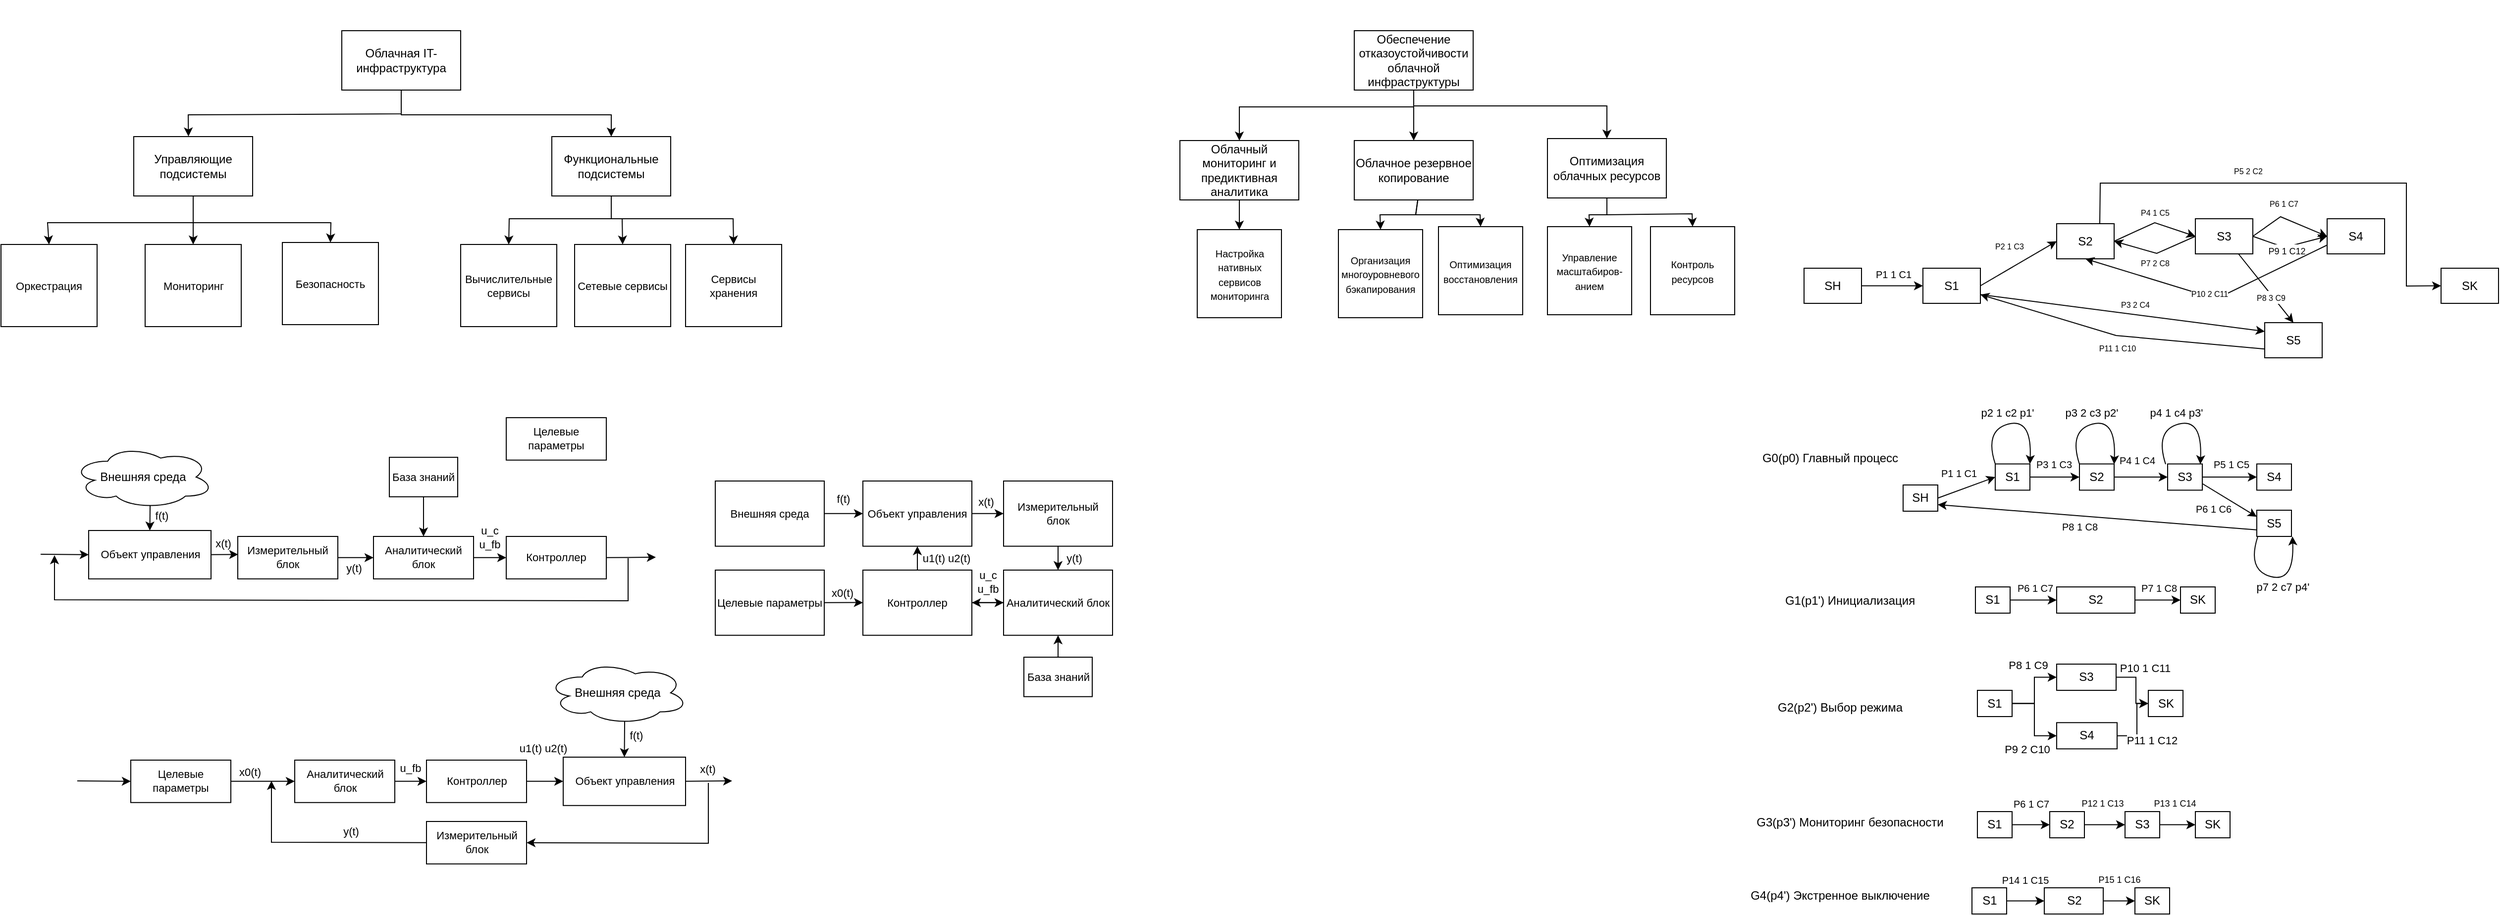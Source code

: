 <mxfile version="26.2.13">
  <diagram name="Страница — 1" id="a0nIVQFMLuUEzL4oQPMq">
    <mxGraphModel dx="2470" dy="957" grid="0" gridSize="10" guides="1" tooltips="1" connect="1" arrows="1" fold="1" page="0" pageScale="1" pageWidth="827" pageHeight="1169" background="light-dark(#FFFFFF,#FFFFFF)" math="0" shadow="0">
      <root>
        <mxCell id="0" />
        <mxCell id="1" parent="0" />
        <mxCell id="6AQP2gYK-ikNi4fo5GKm-2" value="&lt;font style=&quot;color: light-dark(rgb(0, 0, 0), rgb(0, 0, 0));&quot;&gt;Облачный мониторинг и предиктивная аналитика&lt;/font&gt;" style="rounded=0;whiteSpace=wrap;html=1;fillColor=light-dark(#FFFFFF,#FFFFFF);strokeColor=light-dark(#000000,#000000);" parent="1" vertex="1">
          <mxGeometry x="-330" y="38" width="120" height="60" as="geometry" />
        </mxCell>
        <mxCell id="6AQP2gYK-ikNi4fo5GKm-3" value="&lt;font style=&quot;color: light-dark(rgb(0, 0, 0), rgb(0, 0, 0));&quot;&gt;Облачное резервное копирование&lt;/font&gt;" style="rounded=0;whiteSpace=wrap;html=1;fillColor=light-dark(#FFFFFF,#FFFFFF);strokeColor=light-dark(#000000,#000000);" parent="1" vertex="1">
          <mxGeometry x="-154" y="38" width="120" height="60" as="geometry" />
        </mxCell>
        <mxCell id="6AQP2gYK-ikNi4fo5GKm-4" value="&lt;font style=&quot;color: light-dark(rgb(0, 0, 0), rgb(0, 0, 0));&quot;&gt;Оптимизация облачных ресурсов&lt;/font&gt;" style="rounded=0;whiteSpace=wrap;html=1;fillColor=light-dark(#FFFFFF,#FFFFFF);strokeColor=light-dark(#000000,#000000);" parent="1" vertex="1">
          <mxGeometry x="41" y="36" width="120" height="60" as="geometry" />
        </mxCell>
        <mxCell id="6AQP2gYK-ikNi4fo5GKm-5" value="Обеспечение отказоустойчивости облачной инфраструктуры" style="rounded=0;whiteSpace=wrap;html=1;fillColor=light-dark(#FFFFFF,#FFFFFF);strokeColor=light-dark(#000000,#000000);" parent="1" vertex="1">
          <mxGeometry x="-154" y="-73" width="120" height="60" as="geometry" />
        </mxCell>
        <mxCell id="6AQP2gYK-ikNi4fo5GKm-14" value="" style="endArrow=classic;html=1;rounded=0;exitX=0.5;exitY=1;exitDx=0;exitDy=0;entryX=0.5;entryY=0;entryDx=0;entryDy=0;strokeColor=light-dark(#000000,#000000);" parent="1" source="6AQP2gYK-ikNi4fo5GKm-5" target="6AQP2gYK-ikNi4fo5GKm-2" edge="1">
          <mxGeometry width="50" height="50" relative="1" as="geometry">
            <mxPoint x="-88" y="-3" as="sourcePoint" />
            <mxPoint x="-341" y="50" as="targetPoint" />
            <Array as="points">
              <mxPoint x="-94" y="4" />
              <mxPoint x="-270" y="4" />
            </Array>
          </mxGeometry>
        </mxCell>
        <mxCell id="6AQP2gYK-ikNi4fo5GKm-15" value="" style="endArrow=classic;html=1;rounded=0;exitX=0.5;exitY=1;exitDx=0;exitDy=0;entryX=0.5;entryY=0;entryDx=0;entryDy=0;strokeColor=light-dark(#000000,#000000);" parent="1" source="6AQP2gYK-ikNi4fo5GKm-5" target="6AQP2gYK-ikNi4fo5GKm-3" edge="1">
          <mxGeometry width="50" height="50" relative="1" as="geometry">
            <mxPoint x="-96" y="-9" as="sourcePoint" />
            <mxPoint x="-7" y="44" as="targetPoint" />
            <Array as="points" />
          </mxGeometry>
        </mxCell>
        <mxCell id="6AQP2gYK-ikNi4fo5GKm-17" value="" style="endArrow=classic;html=1;rounded=0;exitX=0.5;exitY=1;exitDx=0;exitDy=0;entryX=0.5;entryY=0;entryDx=0;entryDy=0;strokeColor=light-dark(#000000,#000000);" parent="1" source="6AQP2gYK-ikNi4fo5GKm-5" target="6AQP2gYK-ikNi4fo5GKm-4" edge="1">
          <mxGeometry width="50" height="50" relative="1" as="geometry">
            <mxPoint x="-88" y="-3" as="sourcePoint" />
            <mxPoint x="-3" y="50" as="targetPoint" />
            <Array as="points">
              <mxPoint x="-94" y="3" />
              <mxPoint x="101" y="3" />
            </Array>
          </mxGeometry>
        </mxCell>
        <mxCell id="6AQP2gYK-ikNi4fo5GKm-30" value="&lt;font style=&quot;color: light-dark(rgb(0, 0, 0), rgb(0, 0, 0)); font-size: 10px;&quot;&gt;Организация многоуровневого бэкапирования&lt;/font&gt;" style="rounded=0;whiteSpace=wrap;html=1;fillColor=light-dark(#FFFFFF,#FFFFFF);strokeColor=light-dark(#000000,#000000);" parent="1" vertex="1">
          <mxGeometry x="-170" y="128" width="85" height="89" as="geometry" />
        </mxCell>
        <mxCell id="6AQP2gYK-ikNi4fo5GKm-31" value="&lt;font style=&quot;color: light-dark(rgb(0, 0, 0), rgb(0, 0, 0)); font-size: 10px;&quot;&gt;Оптимизация восстановления&lt;/font&gt;" style="rounded=0;whiteSpace=wrap;html=1;fillColor=light-dark(#FFFFFF,#FFFFFF);strokeColor=light-dark(#000000,#000000);" parent="1" vertex="1">
          <mxGeometry x="-69" y="125" width="85" height="89" as="geometry" />
        </mxCell>
        <mxCell id="6AQP2gYK-ikNi4fo5GKm-32" value="&lt;font style=&quot;color: light-dark(rgb(0, 0, 0), rgb(0, 0, 0)); font-size: 10px;&quot;&gt;Управление масштабиров-анием&lt;/font&gt;" style="rounded=0;whiteSpace=wrap;html=1;fillColor=light-dark(#FFFFFF,#FFFFFF);strokeColor=light-dark(#000000,#000000);" parent="1" vertex="1">
          <mxGeometry x="41" y="125" width="85" height="89" as="geometry" />
        </mxCell>
        <mxCell id="6AQP2gYK-ikNi4fo5GKm-33" value="&lt;font style=&quot;color: light-dark(rgb(0, 0, 0), rgb(0, 0, 0)); font-size: 10px;&quot;&gt;Контроль ресурсов&lt;/font&gt;" style="rounded=0;whiteSpace=wrap;html=1;fillColor=light-dark(#FFFFFF,#FFFFFF);strokeColor=light-dark(#000000,#000000);" parent="1" vertex="1">
          <mxGeometry x="145" y="125" width="85" height="89" as="geometry" />
        </mxCell>
        <mxCell id="6AQP2gYK-ikNi4fo5GKm-28" value="&lt;font style=&quot;color: light-dark(rgb(0, 0, 0), rgb(0, 0, 0)); font-size: 10px;&quot;&gt;Настройка нативных сервисов мониторинга&lt;/font&gt;" style="rounded=0;whiteSpace=wrap;html=1;fillColor=light-dark(#FFFFFF,#FFFFFF);strokeColor=light-dark(#000000,#000000);" parent="1" vertex="1">
          <mxGeometry x="-312.5" y="128" width="85" height="89" as="geometry" />
        </mxCell>
        <mxCell id="6AQP2gYK-ikNi4fo5GKm-37" value="" style="endArrow=classic;html=1;rounded=0;exitX=0.5;exitY=1;exitDx=0;exitDy=0;entryX=0.5;entryY=0;entryDx=0;entryDy=0;strokeColor=light-dark(#000000,#000000);" parent="1" source="6AQP2gYK-ikNi4fo5GKm-2" target="6AQP2gYK-ikNi4fo5GKm-28" edge="1">
          <mxGeometry width="50" height="50" relative="1" as="geometry">
            <mxPoint x="-272" y="104" as="sourcePoint" />
            <mxPoint x="-347" y="134" as="targetPoint" />
            <Array as="points">
              <mxPoint x="-270" y="115" />
            </Array>
          </mxGeometry>
        </mxCell>
        <mxCell id="6AQP2gYK-ikNi4fo5GKm-39" value="" style="endArrow=classic;html=1;rounded=0;exitX=0.533;exitY=1.006;exitDx=0;exitDy=0;entryX=0.5;entryY=0;entryDx=0;entryDy=0;strokeColor=light-dark(#000000,#000000);exitPerimeter=0;" parent="1" source="6AQP2gYK-ikNi4fo5GKm-3" target="6AQP2gYK-ikNi4fo5GKm-30" edge="1">
          <mxGeometry width="50" height="50" relative="1" as="geometry">
            <mxPoint x="-94" y="103" as="sourcePoint" />
            <mxPoint x="-150" y="133" as="targetPoint" />
            <Array as="points">
              <mxPoint x="-92" y="113" />
              <mxPoint x="-128" y="113" />
            </Array>
          </mxGeometry>
        </mxCell>
        <mxCell id="6AQP2gYK-ikNi4fo5GKm-40" value="" style="endArrow=classic;html=1;rounded=0;exitX=0.535;exitY=0.999;exitDx=0;exitDy=0;entryX=0.5;entryY=0;entryDx=0;entryDy=0;strokeColor=light-dark(#000000,#000000);exitPerimeter=0;" parent="1" source="6AQP2gYK-ikNi4fo5GKm-3" target="6AQP2gYK-ikNi4fo5GKm-31" edge="1">
          <mxGeometry width="50" height="50" relative="1" as="geometry">
            <mxPoint x="-82" y="108" as="sourcePoint" />
            <mxPoint x="-117" y="138" as="targetPoint" />
            <Array as="points">
              <mxPoint x="-92" y="113" />
              <mxPoint x="-27" y="113" />
            </Array>
          </mxGeometry>
        </mxCell>
        <mxCell id="6AQP2gYK-ikNi4fo5GKm-41" value="" style="endArrow=classic;html=1;rounded=0;exitX=0.5;exitY=1;exitDx=0;exitDy=0;entryX=0.5;entryY=0;entryDx=0;entryDy=0;strokeColor=light-dark(#000000,#000000);" parent="1" source="6AQP2gYK-ikNi4fo5GKm-4" target="6AQP2gYK-ikNi4fo5GKm-32" edge="1">
          <mxGeometry width="50" height="50" relative="1" as="geometry">
            <mxPoint x="108" y="102" as="sourcePoint" />
            <mxPoint x="73" y="132" as="targetPoint" />
            <Array as="points">
              <mxPoint x="101" y="113" />
              <mxPoint x="83" y="113" />
            </Array>
          </mxGeometry>
        </mxCell>
        <mxCell id="6AQP2gYK-ikNi4fo5GKm-42" value="" style="endArrow=classic;html=1;rounded=0;exitX=0.5;exitY=1;exitDx=0;exitDy=0;entryX=0.5;entryY=0;entryDx=0;entryDy=0;strokeColor=light-dark(#000000,#000000);" parent="1" source="6AQP2gYK-ikNi4fo5GKm-4" target="6AQP2gYK-ikNi4fo5GKm-33" edge="1">
          <mxGeometry width="50" height="50" relative="1" as="geometry">
            <mxPoint x="111" y="106" as="sourcePoint" />
            <mxPoint x="94" y="135" as="targetPoint" />
            <Array as="points">
              <mxPoint x="101" y="113" />
              <mxPoint x="187" y="112" />
            </Array>
          </mxGeometry>
        </mxCell>
        <mxCell id="6AQP2gYK-ikNi4fo5GKm-43" value="&lt;font style=&quot;color: light-dark(rgb(0, 0, 0), rgb(0, 0, 0));&quot;&gt;Облачная IT-инфраструктура&lt;/font&gt;" style="rounded=0;whiteSpace=wrap;html=1;fillColor=light-dark(#FFFFFF,#FFFFFF);strokeColor=light-dark(#000000,#000000);" parent="1" vertex="1">
          <mxGeometry x="-1176" y="-73" width="120" height="60" as="geometry" />
        </mxCell>
        <mxCell id="6AQP2gYK-ikNi4fo5GKm-44" value="&lt;font style=&quot;color: light-dark(rgb(0, 0, 0), rgb(0, 0, 0));&quot;&gt;Управляющие подсистемы&lt;/font&gt;" style="rounded=0;whiteSpace=wrap;html=1;fillColor=light-dark(#FFFFFF,#FFFFFF);strokeColor=light-dark(#000000,#000000);" parent="1" vertex="1">
          <mxGeometry x="-1386" y="34" width="120" height="60" as="geometry" />
        </mxCell>
        <mxCell id="6AQP2gYK-ikNi4fo5GKm-45" value="&lt;font style=&quot;color: light-dark(rgb(0, 0, 0), rgb(0, 0, 0));&quot;&gt;Функциональные подсистемы&lt;/font&gt;" style="rounded=0;whiteSpace=wrap;html=1;fillColor=light-dark(#FFFFFF,#FFFFFF);strokeColor=light-dark(#000000,#000000);" parent="1" vertex="1">
          <mxGeometry x="-964" y="34" width="120" height="60" as="geometry" />
        </mxCell>
        <mxCell id="6AQP2gYK-ikNi4fo5GKm-46" value="&lt;font style=&quot;color: light-dark(rgb(0, 0, 0), rgb(0, 0, 0));&quot;&gt;Оркестрация&lt;/font&gt;" style="rounded=0;whiteSpace=wrap;html=1;fillColor=light-dark(#FFFFFF,#FFFFFF);strokeColor=light-dark(#000000,#000000);fontSize=11;" parent="1" vertex="1">
          <mxGeometry x="-1520" y="143" width="97" height="83" as="geometry" />
        </mxCell>
        <mxCell id="6AQP2gYK-ikNi4fo5GKm-50" value="&lt;font style=&quot;color: light-dark(rgb(0, 0, 0), rgb(0, 0, 0));&quot;&gt;Мониторинг&lt;/font&gt;" style="rounded=0;whiteSpace=wrap;html=1;fillColor=light-dark(#FFFFFF,#FFFFFF);strokeColor=light-dark(#000000,#000000);fontSize=11;" parent="1" vertex="1">
          <mxGeometry x="-1374.5" y="143" width="97" height="83" as="geometry" />
        </mxCell>
        <mxCell id="6AQP2gYK-ikNi4fo5GKm-51" value="&lt;font style=&quot;color: light-dark(rgb(0, 0, 0), rgb(0, 0, 0));&quot;&gt;Безопасность&lt;/font&gt;" style="rounded=0;whiteSpace=wrap;html=1;fillColor=light-dark(#FFFFFF,#FFFFFF);strokeColor=light-dark(#000000,#000000);fontSize=11;" parent="1" vertex="1">
          <mxGeometry x="-1236" y="141" width="97" height="83" as="geometry" />
        </mxCell>
        <mxCell id="6AQP2gYK-ikNi4fo5GKm-53" value="&lt;font style=&quot;color: light-dark(rgb(0, 0, 0), rgb(0, 0, 0));&quot;&gt;Вычислительные сервисы&lt;/font&gt;" style="rounded=0;whiteSpace=wrap;html=1;fillColor=light-dark(#FFFFFF,#FFFFFF);strokeColor=light-dark(#000000,#000000);fontSize=11;" parent="1" vertex="1">
          <mxGeometry x="-1056" y="143" width="97" height="83" as="geometry" />
        </mxCell>
        <mxCell id="6AQP2gYK-ikNi4fo5GKm-54" value="&lt;font style=&quot;color: light-dark(rgb(0, 0, 0), rgb(0, 0, 0));&quot;&gt;Сетевые сервисы&lt;/font&gt;" style="rounded=0;whiteSpace=wrap;html=1;fillColor=light-dark(#FFFFFF,#FFFFFF);strokeColor=light-dark(#000000,#000000);fontSize=11;" parent="1" vertex="1">
          <mxGeometry x="-941" y="143" width="97" height="83" as="geometry" />
        </mxCell>
        <mxCell id="6AQP2gYK-ikNi4fo5GKm-55" value="&lt;font style=&quot;color: light-dark(rgb(0, 0, 0), rgb(0, 0, 0));&quot;&gt;Сервисы хранения&lt;/font&gt;" style="rounded=0;whiteSpace=wrap;html=1;fillColor=light-dark(#FFFFFF,#FFFFFF);strokeColor=light-dark(#000000,#000000);fontSize=11;" parent="1" vertex="1">
          <mxGeometry x="-829" y="143" width="97" height="83" as="geometry" />
        </mxCell>
        <mxCell id="6AQP2gYK-ikNi4fo5GKm-57" value="" style="endArrow=classic;html=1;rounded=0;exitX=0.5;exitY=1;exitDx=0;exitDy=0;entryX=0.46;entryY=-0.003;entryDx=0;entryDy=0;strokeColor=light-dark(#000000,#000000);entryPerimeter=0;" parent="1" source="6AQP2gYK-ikNi4fo5GKm-43" target="6AQP2gYK-ikNi4fo5GKm-44" edge="1">
          <mxGeometry width="50" height="50" relative="1" as="geometry">
            <mxPoint x="-1062" y="4" as="sourcePoint" />
            <mxPoint x="-1137" y="34" as="targetPoint" />
            <Array as="points">
              <mxPoint x="-1116" y="11" />
              <mxPoint x="-1331" y="12" />
            </Array>
          </mxGeometry>
        </mxCell>
        <mxCell id="6AQP2gYK-ikNi4fo5GKm-58" value="" style="endArrow=classic;html=1;rounded=0;exitX=0.5;exitY=1;exitDx=0;exitDy=0;entryX=0.5;entryY=0;entryDx=0;entryDy=0;strokeColor=light-dark(#000000,#000000);" parent="1" source="6AQP2gYK-ikNi4fo5GKm-43" target="6AQP2gYK-ikNi4fo5GKm-45" edge="1">
          <mxGeometry width="50" height="50" relative="1" as="geometry">
            <mxPoint x="-1047" y="-5" as="sourcePoint" />
            <mxPoint x="-777" y="42" as="targetPoint" />
            <Array as="points">
              <mxPoint x="-1116" y="12" />
              <mxPoint x="-904" y="12" />
            </Array>
          </mxGeometry>
        </mxCell>
        <mxCell id="6AQP2gYK-ikNi4fo5GKm-59" value="" style="endArrow=classic;html=1;rounded=0;exitX=0.5;exitY=1;exitDx=0;exitDy=0;entryX=0.5;entryY=0;entryDx=0;entryDy=0;strokeColor=light-dark(#000000,#000000);" parent="1" source="6AQP2gYK-ikNi4fo5GKm-44" target="6AQP2gYK-ikNi4fo5GKm-46" edge="1">
          <mxGeometry width="50" height="50" relative="1" as="geometry">
            <mxPoint x="-1225" y="96" as="sourcePoint" />
            <mxPoint x="-1499" y="143" as="targetPoint" />
            <Array as="points">
              <mxPoint x="-1326" y="121" />
              <mxPoint x="-1473" y="121" />
            </Array>
          </mxGeometry>
        </mxCell>
        <mxCell id="6AQP2gYK-ikNi4fo5GKm-60" value="" style="endArrow=classic;html=1;rounded=0;entryX=0.5;entryY=0;entryDx=0;entryDy=0;strokeColor=light-dark(#000000,#000000);exitX=0.5;exitY=1;exitDx=0;exitDy=0;" parent="1" source="6AQP2gYK-ikNi4fo5GKm-44" target="6AQP2gYK-ikNi4fo5GKm-50" edge="1">
          <mxGeometry width="50" height="50" relative="1" as="geometry">
            <mxPoint x="-1321" y="104" as="sourcePoint" />
            <mxPoint x="-1494" y="153" as="targetPoint" />
            <Array as="points">
              <mxPoint x="-1326" y="121" />
            </Array>
          </mxGeometry>
        </mxCell>
        <mxCell id="6AQP2gYK-ikNi4fo5GKm-61" value="" style="endArrow=classic;html=1;rounded=0;entryX=0.5;entryY=0;entryDx=0;entryDy=0;strokeColor=light-dark(#000000,#000000);exitX=0.5;exitY=1;exitDx=0;exitDy=0;" parent="1" source="6AQP2gYK-ikNi4fo5GKm-44" target="6AQP2gYK-ikNi4fo5GKm-51" edge="1">
          <mxGeometry width="50" height="50" relative="1" as="geometry">
            <mxPoint x="-1376" y="104" as="sourcePoint" />
            <mxPoint x="-1316" y="153" as="targetPoint" />
            <Array as="points">
              <mxPoint x="-1326" y="121" />
              <mxPoint x="-1187" y="121" />
            </Array>
          </mxGeometry>
        </mxCell>
        <mxCell id="6AQP2gYK-ikNi4fo5GKm-63" value="" style="endArrow=classic;html=1;rounded=0;exitX=0.5;exitY=1;exitDx=0;exitDy=0;entryX=0.5;entryY=0;entryDx=0;entryDy=0;strokeColor=light-dark(#000000,#000000);" parent="1" source="6AQP2gYK-ikNi4fo5GKm-45" target="6AQP2gYK-ikNi4fo5GKm-53" edge="1">
          <mxGeometry width="50" height="50" relative="1" as="geometry">
            <mxPoint x="-871" y="106" as="sourcePoint" />
            <mxPoint x="-1049" y="155" as="targetPoint" />
            <Array as="points">
              <mxPoint x="-904" y="117" />
              <mxPoint x="-1007" y="117" />
            </Array>
          </mxGeometry>
        </mxCell>
        <mxCell id="6AQP2gYK-ikNi4fo5GKm-64" value="" style="endArrow=classic;html=1;rounded=0;exitX=0.5;exitY=1;exitDx=0;exitDy=0;entryX=0.5;entryY=0;entryDx=0;entryDy=0;strokeColor=light-dark(#000000,#000000);" parent="1" source="6AQP2gYK-ikNi4fo5GKm-45" target="6AQP2gYK-ikNi4fo5GKm-54" edge="1">
          <mxGeometry width="50" height="50" relative="1" as="geometry">
            <mxPoint x="-861" y="104" as="sourcePoint" />
            <mxPoint x="-997" y="153" as="targetPoint" />
            <Array as="points">
              <mxPoint x="-904" y="117" />
              <mxPoint x="-893" y="117" />
            </Array>
          </mxGeometry>
        </mxCell>
        <mxCell id="6AQP2gYK-ikNi4fo5GKm-65" value="" style="endArrow=classic;html=1;rounded=0;exitX=0.5;exitY=1;exitDx=0;exitDy=0;entryX=0.5;entryY=0;entryDx=0;entryDy=0;strokeColor=light-dark(#000000,#000000);" parent="1" source="6AQP2gYK-ikNi4fo5GKm-45" target="6AQP2gYK-ikNi4fo5GKm-55" edge="1">
          <mxGeometry width="50" height="50" relative="1" as="geometry">
            <mxPoint x="-861" y="103" as="sourcePoint" />
            <mxPoint x="-882" y="153" as="targetPoint" />
            <Array as="points">
              <mxPoint x="-904" y="117" />
              <mxPoint x="-781" y="117" />
            </Array>
          </mxGeometry>
        </mxCell>
        <mxCell id="mhssIghEb4lFtKGaB2iy-1" value="&lt;font style=&quot;color: light-dark(rgb(0, 0, 0), rgb(0, 0, 0));&quot;&gt;Внешняя среда&lt;/font&gt;" style="rounded=0;whiteSpace=wrap;html=1;fillColor=light-dark(#FFFFFF,#FFFFFF);strokeColor=light-dark(#000000,#000000);fontSize=11;" parent="1" vertex="1">
          <mxGeometry x="-799" y="382" width="110" height="65.87" as="geometry" />
        </mxCell>
        <mxCell id="mhssIghEb4lFtKGaB2iy-3" value="&lt;font style=&quot;color: light-dark(rgb(0, 0, 0), rgb(0, 0, 0));&quot;&gt;Объект управления&lt;/font&gt;" style="rounded=0;whiteSpace=wrap;html=1;fillColor=light-dark(#FFFFFF,#FFFFFF);strokeColor=light-dark(#000000,#000000);fontSize=11;" parent="1" vertex="1">
          <mxGeometry x="-650" y="382" width="110" height="65.87" as="geometry" />
        </mxCell>
        <mxCell id="mhssIghEb4lFtKGaB2iy-4" value="&lt;font style=&quot;color: light-dark(rgb(0, 0, 0), rgb(0, 0, 0));&quot;&gt;Аналитический блок&lt;/font&gt;" style="rounded=0;whiteSpace=wrap;html=1;fillColor=light-dark(#FFFFFF,#FFFFFF);strokeColor=light-dark(#000000,#000000);fontSize=11;" parent="1" vertex="1">
          <mxGeometry x="-508" y="472" width="110" height="65.87" as="geometry" />
        </mxCell>
        <mxCell id="mhssIghEb4lFtKGaB2iy-5" value="&lt;font style=&quot;color: light-dark(rgb(0, 0, 0), rgb(0, 0, 0));&quot;&gt;Контроллер&lt;/font&gt;" style="rounded=0;whiteSpace=wrap;html=1;fillColor=light-dark(#FFFFFF,#FFFFFF);strokeColor=light-dark(#000000,#000000);fontSize=11;" parent="1" vertex="1">
          <mxGeometry x="-650" y="472" width="110" height="65.87" as="geometry" />
        </mxCell>
        <mxCell id="mhssIghEb4lFtKGaB2iy-8" value="&lt;font style=&quot;color: light-dark(rgb(0, 0, 0), rgb(0, 0, 0));&quot;&gt;Измерительный блок&lt;/font&gt;" style="rounded=0;whiteSpace=wrap;html=1;fillColor=light-dark(#FFFFFF,#FFFFFF);strokeColor=light-dark(#000000,#000000);fontSize=11;" parent="1" vertex="1">
          <mxGeometry x="-508" y="382" width="110" height="65.87" as="geometry" />
        </mxCell>
        <mxCell id="mhssIghEb4lFtKGaB2iy-9" value="&lt;font style=&quot;color: light-dark(rgb(0, 0, 0), rgb(0, 0, 0));&quot;&gt;Целевые параметры&lt;/font&gt;" style="rounded=0;whiteSpace=wrap;html=1;fillColor=light-dark(#FFFFFF,#FFFFFF);strokeColor=light-dark(#000000,#000000);fontSize=11;" parent="1" vertex="1">
          <mxGeometry x="-799" y="472" width="110" height="65.87" as="geometry" />
        </mxCell>
        <mxCell id="mhssIghEb4lFtKGaB2iy-10" value="&lt;font style=&quot;color: light-dark(rgb(0, 0, 0), rgb(0, 0, 0));&quot;&gt;База знаний&lt;/font&gt;" style="rounded=0;whiteSpace=wrap;html=1;fillColor=light-dark(#FFFFFF,#FFFFFF);strokeColor=light-dark(#000000,#000000);fontSize=11;" parent="1" vertex="1">
          <mxGeometry x="-487.5" y="560" width="69" height="39.87" as="geometry" />
        </mxCell>
        <mxCell id="mhssIghEb4lFtKGaB2iy-11" value="f(t)" style="endArrow=classic;html=1;rounded=0;strokeColor=light-dark(#000000,#000000);exitX=1;exitY=0.5;exitDx=0;exitDy=0;entryX=0;entryY=0.5;entryDx=0;entryDy=0;fontColor=light-dark(#000000,#000000);labelBackgroundColor=light-dark(#FFFFFF,#FFFFFF);" parent="1" source="mhssIghEb4lFtKGaB2iy-1" target="mhssIghEb4lFtKGaB2iy-3" edge="1">
          <mxGeometry x="-0.026" y="15" width="50" height="50" relative="1" as="geometry">
            <mxPoint x="-709" y="339" as="sourcePoint" />
            <mxPoint x="-585" y="339" as="targetPoint" />
            <Array as="points" />
            <mxPoint as="offset" />
          </mxGeometry>
        </mxCell>
        <mxCell id="mhssIghEb4lFtKGaB2iy-12" value="" style="endArrow=classic;html=1;rounded=0;strokeColor=light-dark(#000000,#000000);exitX=0.5;exitY=0;exitDx=0;exitDy=0;entryX=0.5;entryY=1;entryDx=0;entryDy=0;" parent="1" source="mhssIghEb4lFtKGaB2iy-5" target="mhssIghEb4lFtKGaB2iy-3" edge="1">
          <mxGeometry width="50" height="50" relative="1" as="geometry">
            <mxPoint x="-679" y="425" as="sourcePoint" />
            <mxPoint x="-640" y="425" as="targetPoint" />
            <Array as="points" />
          </mxGeometry>
        </mxCell>
        <mxCell id="mhssIghEb4lFtKGaB2iy-23" value="u1(t) u2(t)" style="edgeLabel;html=1;align=center;verticalAlign=middle;resizable=0;points=[];labelBackgroundColor=light-dark(#FFFFFF,#FFFFFF);fontColor=light-dark(#000000,#000000);" parent="mhssIghEb4lFtKGaB2iy-12" vertex="1" connectable="0">
          <mxGeometry x="-0.026" relative="1" as="geometry">
            <mxPoint x="29" as="offset" />
          </mxGeometry>
        </mxCell>
        <mxCell id="mhssIghEb4lFtKGaB2iy-13" value="" style="endArrow=classic;html=1;rounded=0;strokeColor=light-dark(#000000,#000000);exitX=0;exitY=0.5;exitDx=0;exitDy=0;entryX=1;entryY=0.5;entryDx=0;entryDy=0;" parent="1" source="mhssIghEb4lFtKGaB2iy-4" target="mhssIghEb4lFtKGaB2iy-5" edge="1">
          <mxGeometry width="50" height="50" relative="1" as="geometry">
            <mxPoint x="-585" y="482" as="sourcePoint" />
            <mxPoint x="-585" y="458" as="targetPoint" />
            <Array as="points" />
          </mxGeometry>
        </mxCell>
        <mxCell id="mhssIghEb4lFtKGaB2iy-14" value="" style="endArrow=classic;html=1;rounded=0;strokeColor=light-dark(#000000,#000000);exitX=1;exitY=0.5;exitDx=0;exitDy=0;entryX=0;entryY=0.5;entryDx=0;entryDy=0;" parent="1" source="mhssIghEb4lFtKGaB2iy-3" target="mhssIghEb4lFtKGaB2iy-8" edge="1">
          <mxGeometry width="50" height="50" relative="1" as="geometry">
            <mxPoint x="-679" y="425" as="sourcePoint" />
            <mxPoint x="-640" y="425" as="targetPoint" />
            <Array as="points" />
          </mxGeometry>
        </mxCell>
        <mxCell id="mhssIghEb4lFtKGaB2iy-21" value="&lt;font style=&quot;color: light-dark(rgb(0, 0, 0), rgb(0, 0, 0)); background-color: light-dark(rgb(255, 255, 255), rgb(255, 255, 255));&quot;&gt;x(t)&lt;/font&gt;" style="edgeLabel;html=1;align=center;verticalAlign=middle;resizable=0;points=[];" parent="mhssIghEb4lFtKGaB2iy-14" vertex="1" connectable="0">
          <mxGeometry x="-0.01" y="-1" relative="1" as="geometry">
            <mxPoint x="-2" y="-13" as="offset" />
          </mxGeometry>
        </mxCell>
        <mxCell id="mhssIghEb4lFtKGaB2iy-15" value="" style="endArrow=classic;html=1;rounded=0;strokeColor=light-dark(#000000,#000000);exitX=1;exitY=0.5;exitDx=0;exitDy=0;entryX=0;entryY=0.5;entryDx=0;entryDy=0;" parent="1" source="mhssIghEb4lFtKGaB2iy-9" target="mhssIghEb4lFtKGaB2iy-5" edge="1">
          <mxGeometry width="50" height="50" relative="1" as="geometry">
            <mxPoint x="-673" y="504.76" as="sourcePoint" />
            <mxPoint x="-661" y="496" as="targetPoint" />
            <Array as="points">
              <mxPoint x="-658" y="504.76" />
            </Array>
          </mxGeometry>
        </mxCell>
        <mxCell id="mhssIghEb4lFtKGaB2iy-19" value="&lt;font style=&quot;color: light-dark(rgb(0, 0, 0), rgb(0, 0, 0));&quot;&gt;x0(t)&lt;/font&gt;" style="edgeLabel;html=1;align=center;verticalAlign=middle;resizable=0;points=[];labelBackgroundColor=light-dark(#FFFFFF,#FFFFFF);" parent="mhssIghEb4lFtKGaB2iy-15" vertex="1" connectable="0">
          <mxGeometry x="0.017" y="1" relative="1" as="geometry">
            <mxPoint x="-2" y="-9" as="offset" />
          </mxGeometry>
        </mxCell>
        <mxCell id="mhssIghEb4lFtKGaB2iy-16" value="" style="endArrow=classic;html=1;rounded=0;strokeColor=light-dark(#000000,#000000);exitX=0.5;exitY=0;exitDx=0;exitDy=0;entryX=0.5;entryY=1;entryDx=0;entryDy=0;" parent="1" source="mhssIghEb4lFtKGaB2iy-10" target="mhssIghEb4lFtKGaB2iy-4" edge="1">
          <mxGeometry width="50" height="50" relative="1" as="geometry">
            <mxPoint x="-585" y="482" as="sourcePoint" />
            <mxPoint x="-585" y="458" as="targetPoint" />
            <Array as="points" />
          </mxGeometry>
        </mxCell>
        <mxCell id="mhssIghEb4lFtKGaB2iy-17" value="" style="endArrow=classic;html=1;rounded=0;strokeColor=light-dark(#000000,#000000);exitX=0.5;exitY=1;exitDx=0;exitDy=0;entryX=0.5;entryY=0;entryDx=0;entryDy=0;" parent="1" source="mhssIghEb4lFtKGaB2iy-8" target="mhssIghEb4lFtKGaB2iy-4" edge="1">
          <mxGeometry width="50" height="50" relative="1" as="geometry">
            <mxPoint x="-530" y="425" as="sourcePoint" />
            <mxPoint x="-498" y="425" as="targetPoint" />
            <Array as="points" />
          </mxGeometry>
        </mxCell>
        <mxCell id="mhssIghEb4lFtKGaB2iy-20" value="&lt;font style=&quot;color: light-dark(rgb(0, 0, 0), rgb(0, 0, 0)); background-color: light-dark(rgb(255, 255, 255), rgb(255, 255, 255));&quot;&gt;y(t)&lt;/font&gt;" style="edgeLabel;html=1;align=center;verticalAlign=middle;resizable=0;points=[];" parent="mhssIghEb4lFtKGaB2iy-17" vertex="1" connectable="0">
          <mxGeometry x="-0.181" y="1" relative="1" as="geometry">
            <mxPoint x="15" y="2" as="offset" />
          </mxGeometry>
        </mxCell>
        <mxCell id="mhssIghEb4lFtKGaB2iy-18" value="" style="endArrow=classic;html=1;rounded=0;strokeColor=light-dark(#000000,#000000);exitX=1;exitY=0.5;exitDx=0;exitDy=0;entryX=0;entryY=0.5;entryDx=0;entryDy=0;labelBackgroundColor=light-dark(#FFFFFF,#FFFFFF);fontColor=light-dark(#000000,#000000);" parent="1" source="mhssIghEb4lFtKGaB2iy-5" target="mhssIghEb4lFtKGaB2iy-4" edge="1">
          <mxGeometry width="50" height="50" relative="1" as="geometry">
            <mxPoint x="-498" y="515" as="sourcePoint" />
            <mxPoint x="-530" y="515" as="targetPoint" />
            <Array as="points" />
          </mxGeometry>
        </mxCell>
        <mxCell id="mhssIghEb4lFtKGaB2iy-22" value="&lt;font style=&quot;&quot;&gt;u_c&lt;/font&gt;&lt;div&gt;&lt;font style=&quot;&quot;&gt;u&lt;/font&gt;&lt;font style=&quot;&quot;&gt;_fb&lt;/font&gt;&lt;/div&gt;" style="edgeLabel;html=1;align=center;verticalAlign=middle;resizable=0;points=[];fontColor=light-dark(#000000,#000000);labelBackgroundColor=light-dark(#FFFFFF,#FFFFFF);" parent="mhssIghEb4lFtKGaB2iy-18" vertex="1" connectable="0">
          <mxGeometry x="-0.036" y="1" relative="1" as="geometry">
            <mxPoint y="-20" as="offset" />
          </mxGeometry>
        </mxCell>
        <mxCell id="jV3gGKa5Fmmbf1-N-DnH-1" value="Внешняя среда" style="shape=cloud;whiteSpace=wrap;html=1;" parent="1" vertex="1">
          <mxGeometry x="-1448" y="346" width="142.75" height="64" as="geometry" />
        </mxCell>
        <mxCell id="jV3gGKa5Fmmbf1-N-DnH-3" value="&lt;font style=&quot;color: light-dark(rgb(0, 0, 0), rgb(0, 0, 0));&quot;&gt;Объект управления&lt;/font&gt;" style="rounded=0;whiteSpace=wrap;html=1;fillColor=light-dark(#FFFFFF,#FFFFFF);strokeColor=light-dark(#000000,#000000);fontSize=11;" parent="1" vertex="1">
          <mxGeometry x="-1431.5" y="432" width="123.5" height="48.87" as="geometry" />
        </mxCell>
        <mxCell id="jV3gGKa5Fmmbf1-N-DnH-4" value="&lt;font style=&quot;color: light-dark(rgb(0, 0, 0), rgb(0, 0, 0));&quot;&gt;Целевые параметры&lt;/font&gt;" style="rounded=0;whiteSpace=wrap;html=1;fillColor=light-dark(#FFFFFF,#FFFFFF);strokeColor=light-dark(#000000,#000000);fontSize=11;" parent="1" vertex="1">
          <mxGeometry x="-1010" y="318" width="101" height="42.87" as="geometry" />
        </mxCell>
        <mxCell id="jV3gGKa5Fmmbf1-N-DnH-7" value="Контроллер" style="rounded=0;whiteSpace=wrap;html=1;fillColor=light-dark(#FFFFFF,#FFFFFF);strokeColor=light-dark(#000000,#000000);fontSize=11;" parent="1" vertex="1">
          <mxGeometry x="-1010" y="438" width="101" height="42.87" as="geometry" />
        </mxCell>
        <mxCell id="jV3gGKa5Fmmbf1-N-DnH-8" value="Аналитический блок" style="rounded=0;whiteSpace=wrap;html=1;fillColor=light-dark(#FFFFFF,#FFFFFF);strokeColor=light-dark(#000000,#000000);fontSize=11;" parent="1" vertex="1">
          <mxGeometry x="-1144" y="438" width="101" height="42.87" as="geometry" />
        </mxCell>
        <mxCell id="jV3gGKa5Fmmbf1-N-DnH-9" value="Измерительный блок" style="rounded=0;whiteSpace=wrap;html=1;fillColor=light-dark(#FFFFFF,#FFFFFF);strokeColor=light-dark(#000000,#000000);fontSize=11;" parent="1" vertex="1">
          <mxGeometry x="-1281" y="438" width="101" height="42.87" as="geometry" />
        </mxCell>
        <mxCell id="jV3gGKa5Fmmbf1-N-DnH-10" value="&lt;font style=&quot;color: light-dark(rgb(0, 0, 0), rgb(0, 0, 0));&quot;&gt;База знаний&lt;/font&gt;" style="rounded=0;whiteSpace=wrap;html=1;fillColor=light-dark(#FFFFFF,#FFFFFF);strokeColor=light-dark(#000000,#000000);fontSize=11;" parent="1" vertex="1">
          <mxGeometry x="-1128" y="358.06" width="69" height="39.87" as="geometry" />
        </mxCell>
        <mxCell id="jV3gGKa5Fmmbf1-N-DnH-11" value="f(t)" style="endArrow=classic;html=1;rounded=0;strokeColor=light-dark(#000000,#000000);exitX=0.55;exitY=0.95;exitDx=0;exitDy=0;entryX=0.5;entryY=0;entryDx=0;entryDy=0;fontColor=light-dark(#000000,#000000);labelBackgroundColor=light-dark(#FFFFFF,#FFFFFF);exitPerimeter=0;" parent="1" source="jV3gGKa5Fmmbf1-N-DnH-1" target="jV3gGKa5Fmmbf1-N-DnH-3" edge="1">
          <mxGeometry x="-0.2" y="12" width="50" height="50" relative="1" as="geometry">
            <mxPoint x="-1170" y="418" as="sourcePoint" />
            <mxPoint x="-1131" y="418" as="targetPoint" />
            <Array as="points" />
            <mxPoint as="offset" />
          </mxGeometry>
        </mxCell>
        <mxCell id="jV3gGKa5Fmmbf1-N-DnH-12" value="" style="endArrow=classic;html=1;rounded=0;strokeColor=light-dark(#000000,#000000);exitX=1;exitY=0.5;exitDx=0;exitDy=0;entryX=0.004;entryY=0.425;entryDx=0;entryDy=0;entryPerimeter=0;" parent="1" source="jV3gGKa5Fmmbf1-N-DnH-3" target="jV3gGKa5Fmmbf1-N-DnH-9" edge="1">
          <mxGeometry width="50" height="50" relative="1" as="geometry">
            <mxPoint x="-1197" y="407" as="sourcePoint" />
            <mxPoint x="-1165" y="407" as="targetPoint" />
            <Array as="points" />
          </mxGeometry>
        </mxCell>
        <mxCell id="jV3gGKa5Fmmbf1-N-DnH-13" value="&lt;font style=&quot;color: light-dark(rgb(0, 0, 0), rgb(0, 0, 0)); background-color: light-dark(rgb(255, 255, 255), rgb(255, 255, 255));&quot;&gt;x(t)&lt;/font&gt;" style="edgeLabel;html=1;align=center;verticalAlign=middle;resizable=0;points=[];" parent="jV3gGKa5Fmmbf1-N-DnH-12" vertex="1" connectable="0">
          <mxGeometry x="-0.01" y="-1" relative="1" as="geometry">
            <mxPoint x="-2" y="-13" as="offset" />
          </mxGeometry>
        </mxCell>
        <mxCell id="jV3gGKa5Fmmbf1-N-DnH-16" value="" style="endArrow=classic;html=1;rounded=0;strokeColor=light-dark(#000000,#000000);exitX=1;exitY=0.5;exitDx=0;exitDy=0;entryX=0;entryY=0.5;entryDx=0;entryDy=0;" parent="1" source="jV3gGKa5Fmmbf1-N-DnH-9" target="jV3gGKa5Fmmbf1-N-DnH-8" edge="1">
          <mxGeometry width="50" height="50" relative="1" as="geometry">
            <mxPoint x="-1156" y="402.94" as="sourcePoint" />
            <mxPoint x="-1156" y="426.94" as="targetPoint" />
            <Array as="points" />
          </mxGeometry>
        </mxCell>
        <mxCell id="jV3gGKa5Fmmbf1-N-DnH-17" value="&lt;font style=&quot;color: light-dark(rgb(0, 0, 0), rgb(0, 0, 0)); background-color: light-dark(rgb(255, 255, 255), rgb(255, 255, 255));&quot;&gt;y(t)&lt;/font&gt;" style="edgeLabel;html=1;align=center;verticalAlign=middle;resizable=0;points=[];" parent="jV3gGKa5Fmmbf1-N-DnH-16" vertex="1" connectable="0">
          <mxGeometry x="-0.181" y="1" relative="1" as="geometry">
            <mxPoint x="1" y="11" as="offset" />
          </mxGeometry>
        </mxCell>
        <mxCell id="jV3gGKa5Fmmbf1-N-DnH-18" value="" style="endArrow=classic;html=1;rounded=0;strokeColor=light-dark(#000000,#000000);exitX=1;exitY=0.5;exitDx=0;exitDy=0;entryX=0;entryY=0.5;entryDx=0;entryDy=0;labelBackgroundColor=light-dark(#FFFFFF,#FFFFFF);fontColor=light-dark(#000000,#000000);" parent="1" source="jV3gGKa5Fmmbf1-N-DnH-8" target="jV3gGKa5Fmmbf1-N-DnH-7" edge="1">
          <mxGeometry width="50" height="50" relative="1" as="geometry">
            <mxPoint x="-1028" y="511" as="sourcePoint" />
            <mxPoint x="-996" y="511" as="targetPoint" />
            <Array as="points" />
          </mxGeometry>
        </mxCell>
        <mxCell id="jV3gGKa5Fmmbf1-N-DnH-19" value="&lt;font style=&quot;&quot;&gt;u_c&lt;/font&gt;&lt;div&gt;&lt;font style=&quot;&quot;&gt;u&lt;/font&gt;&lt;font style=&quot;&quot;&gt;_fb&lt;/font&gt;&lt;/div&gt;" style="edgeLabel;html=1;align=center;verticalAlign=middle;resizable=0;points=[];fontColor=light-dark(#000000,#000000);labelBackgroundColor=light-dark(#FFFFFF,#FFFFFF);" parent="jV3gGKa5Fmmbf1-N-DnH-18" vertex="1" connectable="0">
          <mxGeometry x="-0.036" y="1" relative="1" as="geometry">
            <mxPoint y="-20" as="offset" />
          </mxGeometry>
        </mxCell>
        <mxCell id="jV3gGKa5Fmmbf1-N-DnH-22" value="" style="endArrow=classic;html=1;rounded=0;strokeColor=light-dark(#000000,#000000);exitX=0.5;exitY=1;exitDx=0;exitDy=0;entryX=0.5;entryY=0;entryDx=0;entryDy=0;" parent="1" source="jV3gGKa5Fmmbf1-N-DnH-10" target="jV3gGKa5Fmmbf1-N-DnH-8" edge="1">
          <mxGeometry width="50" height="50" relative="1" as="geometry">
            <mxPoint x="-885.0" y="432" as="sourcePoint" />
            <mxPoint x="-885.0" y="410" as="targetPoint" />
            <Array as="points" />
          </mxGeometry>
        </mxCell>
        <mxCell id="jV3gGKa5Fmmbf1-N-DnH-23" value="" style="endArrow=classic;html=1;rounded=0;strokeColor=light-dark(#000000,#000000);entryX=0;entryY=0.5;entryDx=0;entryDy=0;" parent="1" target="jV3gGKa5Fmmbf1-N-DnH-3" edge="1">
          <mxGeometry width="50" height="50" relative="1" as="geometry">
            <mxPoint x="-1480" y="456" as="sourcePoint" />
            <mxPoint x="-1491" y="461" as="targetPoint" />
            <Array as="points" />
          </mxGeometry>
        </mxCell>
        <mxCell id="jV3gGKa5Fmmbf1-N-DnH-24" value="" style="endArrow=classic;html=1;rounded=0;strokeColor=light-dark(#000000,#000000);exitX=1;exitY=0.5;exitDx=0;exitDy=0;" parent="1" source="jV3gGKa5Fmmbf1-N-DnH-7" edge="1">
          <mxGeometry width="50" height="50" relative="1" as="geometry">
            <mxPoint x="-893" y="454" as="sourcePoint" />
            <mxPoint x="-859" y="459" as="targetPoint" />
            <Array as="points" />
          </mxGeometry>
        </mxCell>
        <mxCell id="jV3gGKa5Fmmbf1-N-DnH-25" value="" style="endArrow=classic;html=1;rounded=0;strokeColor=light-dark(#000000,#000000);" parent="1" edge="1">
          <mxGeometry width="50" height="50" relative="1" as="geometry">
            <mxPoint x="-887" y="460" as="sourcePoint" />
            <mxPoint x="-1466" y="457" as="targetPoint" />
            <Array as="points">
              <mxPoint x="-887" y="503" />
              <mxPoint x="-1466" y="502" />
            </Array>
          </mxGeometry>
        </mxCell>
        <mxCell id="jV3gGKa5Fmmbf1-N-DnH-26" value="" style="endArrow=classic;html=1;rounded=0;strokeColor=light-dark(#000000,#000000);exitX=1;exitY=0.5;exitDx=0;exitDy=0;entryX=0;entryY=0.5;entryDx=0;entryDy=0;" parent="1" source="jV3gGKa5Fmmbf1-N-DnH-32" target="jV3gGKa5Fmmbf1-N-DnH-30" edge="1">
          <mxGeometry width="50" height="50" relative="1" as="geometry">
            <mxPoint x="-1209" y="318" as="sourcePoint" />
            <mxPoint x="-1316" y="685" as="targetPoint" />
            <Array as="points" />
          </mxGeometry>
        </mxCell>
        <mxCell id="jV3gGKa5Fmmbf1-N-DnH-27" value="&lt;font style=&quot;color: light-dark(rgb(0, 0, 0), rgb(0, 0, 0));&quot;&gt;x0(t)&lt;/font&gt;" style="edgeLabel;html=1;align=center;verticalAlign=middle;resizable=0;points=[];labelBackgroundColor=light-dark(#FFFFFF,#FFFFFF);" parent="jV3gGKa5Fmmbf1-N-DnH-26" vertex="1" connectable="0">
          <mxGeometry x="0.017" y="1" relative="1" as="geometry">
            <mxPoint x="-14" y="-9" as="offset" />
          </mxGeometry>
        </mxCell>
        <mxCell id="jV3gGKa5Fmmbf1-N-DnH-28" value="&lt;font style=&quot;color: light-dark(rgb(0, 0, 0), rgb(0, 0, 0));&quot;&gt;Объект управления&lt;/font&gt;" style="rounded=0;whiteSpace=wrap;html=1;fillColor=light-dark(#FFFFFF,#FFFFFF);strokeColor=light-dark(#000000,#000000);fontSize=11;" parent="1" vertex="1">
          <mxGeometry x="-952.5" y="661" width="123.5" height="48.87" as="geometry" />
        </mxCell>
        <mxCell id="jV3gGKa5Fmmbf1-N-DnH-29" value="Контроллер" style="rounded=0;whiteSpace=wrap;html=1;fillColor=light-dark(#FFFFFF,#FFFFFF);strokeColor=light-dark(#000000,#000000);fontSize=11;" parent="1" vertex="1">
          <mxGeometry x="-1090.5" y="664" width="101" height="42.87" as="geometry" />
        </mxCell>
        <mxCell id="jV3gGKa5Fmmbf1-N-DnH-30" value="Аналитический блок" style="rounded=0;whiteSpace=wrap;html=1;fillColor=light-dark(#FFFFFF,#FFFFFF);strokeColor=light-dark(#000000,#000000);fontSize=11;" parent="1" vertex="1">
          <mxGeometry x="-1223.5" y="664" width="101" height="42.87" as="geometry" />
        </mxCell>
        <mxCell id="jV3gGKa5Fmmbf1-N-DnH-31" value="Измерительный блок" style="rounded=0;whiteSpace=wrap;html=1;fillColor=light-dark(#FFFFFF,#FFFFFF);strokeColor=light-dark(#000000,#000000);fontSize=11;" parent="1" vertex="1">
          <mxGeometry x="-1090.5" y="726" width="101" height="42.87" as="geometry" />
        </mxCell>
        <mxCell id="jV3gGKa5Fmmbf1-N-DnH-32" value="&lt;font style=&quot;color: light-dark(rgb(0, 0, 0), rgb(0, 0, 0));&quot;&gt;Целевые параметры&lt;/font&gt;" style="rounded=0;whiteSpace=wrap;html=1;fillColor=light-dark(#FFFFFF,#FFFFFF);strokeColor=light-dark(#000000,#000000);fontSize=11;" parent="1" vertex="1">
          <mxGeometry x="-1389" y="664" width="101" height="42.87" as="geometry" />
        </mxCell>
        <mxCell id="jV3gGKa5Fmmbf1-N-DnH-33" value="" style="endArrow=classic;html=1;rounded=0;strokeColor=light-dark(#000000,#000000);exitX=1;exitY=0.5;exitDx=0;exitDy=0;" parent="1" source="jV3gGKa5Fmmbf1-N-DnH-28" edge="1">
          <mxGeometry width="50" height="50" relative="1" as="geometry">
            <mxPoint x="-1298" y="466" as="sourcePoint" />
            <mxPoint x="-782" y="685" as="targetPoint" />
            <Array as="points" />
          </mxGeometry>
        </mxCell>
        <mxCell id="jV3gGKa5Fmmbf1-N-DnH-34" value="&lt;font style=&quot;color: light-dark(rgb(0, 0, 0), rgb(0, 0, 0)); background-color: light-dark(rgb(255, 255, 255), rgb(255, 255, 255));&quot;&gt;x(t)&lt;/font&gt;" style="edgeLabel;html=1;align=center;verticalAlign=middle;resizable=0;points=[];" parent="jV3gGKa5Fmmbf1-N-DnH-33" vertex="1" connectable="0">
          <mxGeometry x="-0.01" y="-1" relative="1" as="geometry">
            <mxPoint x="-2" y="-13" as="offset" />
          </mxGeometry>
        </mxCell>
        <mxCell id="jV3gGKa5Fmmbf1-N-DnH-35" value="" style="endArrow=classic;html=1;rounded=0;strokeColor=light-dark(#000000,#000000);entryX=0;entryY=0.5;entryDx=0;entryDy=0;" parent="1" target="jV3gGKa5Fmmbf1-N-DnH-32" edge="1">
          <mxGeometry width="50" height="50" relative="1" as="geometry">
            <mxPoint x="-1443" y="685" as="sourcePoint" />
            <mxPoint x="-1548" y="685.02" as="targetPoint" />
            <Array as="points" />
          </mxGeometry>
        </mxCell>
        <mxCell id="jV3gGKa5Fmmbf1-N-DnH-38" value="" style="endArrow=classic;html=1;rounded=0;strokeColor=light-dark(#000000,#000000);exitX=1;exitY=0.5;exitDx=0;exitDy=0;entryX=0;entryY=0.5;entryDx=0;entryDy=0;labelBackgroundColor=light-dark(#FFFFFF,#FFFFFF);fontColor=light-dark(#000000,#000000);" parent="1" source="jV3gGKa5Fmmbf1-N-DnH-30" target="jV3gGKa5Fmmbf1-N-DnH-29" edge="1">
          <mxGeometry width="50" height="50" relative="1" as="geometry">
            <mxPoint x="-1033" y="469" as="sourcePoint" />
            <mxPoint x="-1000" y="469" as="targetPoint" />
            <Array as="points" />
          </mxGeometry>
        </mxCell>
        <mxCell id="jV3gGKa5Fmmbf1-N-DnH-39" value="&lt;br&gt;&lt;div&gt;&lt;font style=&quot;&quot;&gt;u&lt;/font&gt;&lt;font style=&quot;&quot;&gt;_fb&lt;/font&gt;&lt;/div&gt;" style="edgeLabel;html=1;align=center;verticalAlign=middle;resizable=0;points=[];fontColor=light-dark(#000000,#000000);labelBackgroundColor=light-dark(#FFFFFF,#FFFFFF);" parent="jV3gGKa5Fmmbf1-N-DnH-38" vertex="1" connectable="0">
          <mxGeometry x="-0.036" y="1" relative="1" as="geometry">
            <mxPoint y="-20" as="offset" />
          </mxGeometry>
        </mxCell>
        <mxCell id="jV3gGKa5Fmmbf1-N-DnH-40" value="" style="endArrow=classic;html=1;rounded=0;strokeColor=light-dark(#000000,#000000);exitX=1;exitY=0.5;exitDx=0;exitDy=0;entryX=0;entryY=0.5;entryDx=0;entryDy=0;" parent="1" source="jV3gGKa5Fmmbf1-N-DnH-29" target="jV3gGKa5Fmmbf1-N-DnH-28" edge="1">
          <mxGeometry width="50" height="50" relative="1" as="geometry">
            <mxPoint x="-585" y="482" as="sourcePoint" />
            <mxPoint x="-585" y="458" as="targetPoint" />
            <Array as="points" />
          </mxGeometry>
        </mxCell>
        <mxCell id="jV3gGKa5Fmmbf1-N-DnH-41" value="u1(t) u2(t)" style="edgeLabel;html=1;align=center;verticalAlign=middle;resizable=0;points=[];labelBackgroundColor=light-dark(#FFFFFF,#FFFFFF);fontColor=light-dark(#000000,#000000);" parent="jV3gGKa5Fmmbf1-N-DnH-40" vertex="1" connectable="0">
          <mxGeometry x="-0.026" relative="1" as="geometry">
            <mxPoint x="-2" y="-34" as="offset" />
          </mxGeometry>
        </mxCell>
        <mxCell id="jV3gGKa5Fmmbf1-N-DnH-42" value="" style="endArrow=classic;html=1;rounded=0;entryX=1;entryY=0.5;entryDx=0;entryDy=0;" parent="1" target="jV3gGKa5Fmmbf1-N-DnH-31" edge="1">
          <mxGeometry width="50" height="50" relative="1" as="geometry">
            <mxPoint x="-806" y="687" as="sourcePoint" />
            <mxPoint x="-1044" y="558" as="targetPoint" />
            <Array as="points">
              <mxPoint x="-806" y="748" />
            </Array>
          </mxGeometry>
        </mxCell>
        <mxCell id="jV3gGKa5Fmmbf1-N-DnH-43" value="" style="endArrow=classic;html=1;rounded=0;exitX=0;exitY=0.5;exitDx=0;exitDy=0;" parent="1" source="jV3gGKa5Fmmbf1-N-DnH-31" edge="1">
          <mxGeometry width="50" height="50" relative="1" as="geometry">
            <mxPoint x="-1094" y="608" as="sourcePoint" />
            <mxPoint x="-1247" y="685" as="targetPoint" />
            <Array as="points">
              <mxPoint x="-1247" y="747" />
            </Array>
          </mxGeometry>
        </mxCell>
        <mxCell id="jV3gGKa5Fmmbf1-N-DnH-46" value="y(t)" style="edgeLabel;html=1;align=center;verticalAlign=middle;resizable=0;points=[];" parent="jV3gGKa5Fmmbf1-N-DnH-43" vertex="1" connectable="0">
          <mxGeometry x="-0.365" relative="1" as="geometry">
            <mxPoint x="-7" y="-11" as="offset" />
          </mxGeometry>
        </mxCell>
        <mxCell id="jV3gGKa5Fmmbf1-N-DnH-44" value="Внешняя среда" style="shape=cloud;whiteSpace=wrap;html=1;" parent="1" vertex="1">
          <mxGeometry x="-969" y="564" width="142.75" height="64" as="geometry" />
        </mxCell>
        <mxCell id="jV3gGKa5Fmmbf1-N-DnH-45" value="f(t)" style="endArrow=classic;html=1;rounded=0;strokeColor=light-dark(#000000,#000000);exitX=0.55;exitY=0.95;exitDx=0;exitDy=0;entryX=0.5;entryY=0;entryDx=0;entryDy=0;fontColor=light-dark(#000000,#000000);labelBackgroundColor=light-dark(#FFFFFF,#FFFFFF);exitPerimeter=0;" parent="1" source="jV3gGKa5Fmmbf1-N-DnH-44" target="jV3gGKa5Fmmbf1-N-DnH-28" edge="1">
          <mxGeometry x="-0.2" y="12" width="50" height="50" relative="1" as="geometry">
            <mxPoint x="-897" y="621" as="sourcePoint" />
            <mxPoint x="-898" y="646" as="targetPoint" />
            <Array as="points" />
            <mxPoint as="offset" />
          </mxGeometry>
        </mxCell>
        <mxCell id="Gub3wZGId0mf52tz8V2--1" value="SH" style="rounded=0;whiteSpace=wrap;html=1;fillColor=light-dark(#FFFFFF,#FFFFFF);strokeColor=light-dark(#000000,#000000);" vertex="1" parent="1">
          <mxGeometry x="300" y="167" width="58" height="35.5" as="geometry" />
        </mxCell>
        <mxCell id="Gub3wZGId0mf52tz8V2--2" value="S1" style="rounded=0;whiteSpace=wrap;html=1;fillColor=light-dark(#FFFFFF,#FFFFFF);strokeColor=light-dark(#000000,#000000);" vertex="1" parent="1">
          <mxGeometry x="420" y="167" width="58" height="35.5" as="geometry" />
        </mxCell>
        <mxCell id="Gub3wZGId0mf52tz8V2--3" value="S2" style="rounded=0;whiteSpace=wrap;html=1;fillColor=light-dark(#FFFFFF,#FFFFFF);strokeColor=light-dark(#000000,#000000);" vertex="1" parent="1">
          <mxGeometry x="555" y="122" width="58" height="35.5" as="geometry" />
        </mxCell>
        <mxCell id="Gub3wZGId0mf52tz8V2--4" value="S5" style="rounded=0;whiteSpace=wrap;html=1;fillColor=light-dark(#FFFFFF,#FFFFFF);strokeColor=light-dark(#000000,#000000);" vertex="1" parent="1">
          <mxGeometry x="765" y="222" width="58" height="35.5" as="geometry" />
        </mxCell>
        <mxCell id="Gub3wZGId0mf52tz8V2--5" value="S3" style="rounded=0;whiteSpace=wrap;html=1;fillColor=light-dark(#FFFFFF,#FFFFFF);strokeColor=light-dark(#000000,#000000);" vertex="1" parent="1">
          <mxGeometry x="695" y="117" width="58" height="35.5" as="geometry" />
        </mxCell>
        <mxCell id="Gub3wZGId0mf52tz8V2--6" value="SK" style="rounded=0;whiteSpace=wrap;html=1;fillColor=light-dark(#FFFFFF,#FFFFFF);strokeColor=light-dark(#000000,#000000);" vertex="1" parent="1">
          <mxGeometry x="943" y="167" width="58" height="35.5" as="geometry" />
        </mxCell>
        <mxCell id="Gub3wZGId0mf52tz8V2--7" value="" style="endArrow=classic;html=1;rounded=0;exitX=1;exitY=0.5;exitDx=0;exitDy=0;entryX=0;entryY=0.5;entryDx=0;entryDy=0;" edge="1" parent="1" source="Gub3wZGId0mf52tz8V2--1" target="Gub3wZGId0mf52tz8V2--2">
          <mxGeometry width="50" height="50" relative="1" as="geometry">
            <mxPoint x="543" y="240" as="sourcePoint" />
            <mxPoint x="593" y="190" as="targetPoint" />
          </mxGeometry>
        </mxCell>
        <mxCell id="Gub3wZGId0mf52tz8V2--8" value="&lt;font size=&quot;1&quot;&gt;P1 1 C1&lt;/font&gt;" style="edgeLabel;html=1;align=center;verticalAlign=middle;resizable=0;points=[];" vertex="1" connectable="0" parent="Gub3wZGId0mf52tz8V2--7">
          <mxGeometry x="0.031" relative="1" as="geometry">
            <mxPoint y="-12" as="offset" />
          </mxGeometry>
        </mxCell>
        <mxCell id="Gub3wZGId0mf52tz8V2--9" value="" style="endArrow=classic;html=1;rounded=0;exitX=1;exitY=0.5;exitDx=0;exitDy=0;entryX=0;entryY=0.5;entryDx=0;entryDy=0;" edge="1" parent="1" source="Gub3wZGId0mf52tz8V2--2" target="Gub3wZGId0mf52tz8V2--3">
          <mxGeometry width="50" height="50" relative="1" as="geometry">
            <mxPoint x="463" y="167" as="sourcePoint" />
            <mxPoint x="540" y="112" as="targetPoint" />
          </mxGeometry>
        </mxCell>
        <mxCell id="Gub3wZGId0mf52tz8V2--10" value="&lt;span style=&quot;font-size: 8px;&quot;&gt;P2 1 C3&lt;/span&gt;" style="edgeLabel;html=1;align=center;verticalAlign=middle;resizable=0;points=[];" vertex="1" connectable="0" parent="Gub3wZGId0mf52tz8V2--9">
          <mxGeometry x="0.031" relative="1" as="geometry">
            <mxPoint x="-11" y="-18" as="offset" />
          </mxGeometry>
        </mxCell>
        <mxCell id="Gub3wZGId0mf52tz8V2--11" value="" style="endArrow=classic;html=1;rounded=0;exitX=0.75;exitY=0;exitDx=0;exitDy=0;entryX=0;entryY=0.5;entryDx=0;entryDy=0;" edge="1" parent="1" source="Gub3wZGId0mf52tz8V2--3" target="Gub3wZGId0mf52tz8V2--6">
          <mxGeometry width="50" height="50" relative="1" as="geometry">
            <mxPoint x="573" y="239" as="sourcePoint" />
            <mxPoint x="650" y="184" as="targetPoint" />
            <Array as="points">
              <mxPoint x="599" y="81" />
              <mxPoint x="908" y="81" />
              <mxPoint x="908" y="185" />
            </Array>
          </mxGeometry>
        </mxCell>
        <mxCell id="Gub3wZGId0mf52tz8V2--12" value="&lt;span style=&quot;font-size: 8px;&quot;&gt;P5 2 C2&lt;/span&gt;" style="edgeLabel;html=1;align=center;verticalAlign=middle;resizable=0;points=[];" vertex="1" connectable="0" parent="Gub3wZGId0mf52tz8V2--11">
          <mxGeometry x="0.031" relative="1" as="geometry">
            <mxPoint x="-62" y="-13" as="offset" />
          </mxGeometry>
        </mxCell>
        <mxCell id="Gub3wZGId0mf52tz8V2--13" value="" style="endArrow=classic;html=1;rounded=0;exitX=1;exitY=0.5;exitDx=0;exitDy=0;entryX=0;entryY=0.5;entryDx=0;entryDy=0;" edge="1" parent="1" source="Gub3wZGId0mf52tz8V2--3" target="Gub3wZGId0mf52tz8V2--5">
          <mxGeometry width="50" height="50" relative="1" as="geometry">
            <mxPoint x="488" y="195" as="sourcePoint" />
            <mxPoint x="565" y="150" as="targetPoint" />
            <Array as="points">
              <mxPoint x="654" y="121" />
            </Array>
          </mxGeometry>
        </mxCell>
        <mxCell id="Gub3wZGId0mf52tz8V2--14" value="&lt;span style=&quot;font-size: 8px;&quot;&gt;P4 1 C5&lt;/span&gt;" style="edgeLabel;html=1;align=center;verticalAlign=middle;resizable=0;points=[];" vertex="1" connectable="0" parent="Gub3wZGId0mf52tz8V2--13">
          <mxGeometry x="0.031" relative="1" as="geometry">
            <mxPoint x="-1" y="-11" as="offset" />
          </mxGeometry>
        </mxCell>
        <mxCell id="Gub3wZGId0mf52tz8V2--15" value="" style="endArrow=classic;html=1;rounded=0;exitX=0;exitY=0.5;exitDx=0;exitDy=0;entryX=1;entryY=0.5;entryDx=0;entryDy=0;" edge="1" parent="1" source="Gub3wZGId0mf52tz8V2--5" target="Gub3wZGId0mf52tz8V2--3">
          <mxGeometry width="50" height="50" relative="1" as="geometry">
            <mxPoint x="623" y="150" as="sourcePoint" />
            <mxPoint x="705" y="145" as="targetPoint" />
            <Array as="points">
              <mxPoint x="656" y="152" />
            </Array>
          </mxGeometry>
        </mxCell>
        <mxCell id="Gub3wZGId0mf52tz8V2--16" value="&lt;span style=&quot;font-size: 8px;&quot;&gt;P7 2 C8&lt;/span&gt;" style="edgeLabel;html=1;align=center;verticalAlign=middle;resizable=0;points=[];" vertex="1" connectable="0" parent="Gub3wZGId0mf52tz8V2--15">
          <mxGeometry x="0.031" relative="1" as="geometry">
            <mxPoint y="9" as="offset" />
          </mxGeometry>
        </mxCell>
        <mxCell id="Gub3wZGId0mf52tz8V2--17" value="" style="endArrow=classic;html=1;rounded=0;exitX=0.75;exitY=1;exitDx=0;exitDy=0;entryX=0.5;entryY=0;entryDx=0;entryDy=0;" edge="1" parent="1" source="Gub3wZGId0mf52tz8V2--5" target="Gub3wZGId0mf52tz8V2--4">
          <mxGeometry width="50" height="50" relative="1" as="geometry">
            <mxPoint x="743" y="192.0" as="sourcePoint" />
            <mxPoint x="798.5" y="261.5" as="targetPoint" />
          </mxGeometry>
        </mxCell>
        <mxCell id="Gub3wZGId0mf52tz8V2--18" value="&lt;span style=&quot;font-size: 8px;&quot;&gt;P8&amp;nbsp;3 C9&lt;/span&gt;" style="edgeLabel;html=1;align=center;verticalAlign=middle;resizable=0;points=[];" vertex="1" connectable="0" parent="Gub3wZGId0mf52tz8V2--17">
          <mxGeometry x="0.031" relative="1" as="geometry">
            <mxPoint x="4" y="7" as="offset" />
          </mxGeometry>
        </mxCell>
        <mxCell id="Gub3wZGId0mf52tz8V2--19" value="" style="endArrow=classic;html=1;rounded=0;exitX=1;exitY=0.75;exitDx=0;exitDy=0;entryX=0;entryY=0.25;entryDx=0;entryDy=0;" edge="1" parent="1" source="Gub3wZGId0mf52tz8V2--2" target="Gub3wZGId0mf52tz8V2--4">
          <mxGeometry width="50" height="50" relative="1" as="geometry">
            <mxPoint x="488" y="195" as="sourcePoint" />
            <mxPoint x="565" y="150" as="targetPoint" />
          </mxGeometry>
        </mxCell>
        <mxCell id="Gub3wZGId0mf52tz8V2--20" value="&lt;span style=&quot;font-size: 8px;&quot;&gt;P3 2 C4&lt;/span&gt;" style="edgeLabel;html=1;align=center;verticalAlign=middle;resizable=0;points=[];" vertex="1" connectable="0" parent="Gub3wZGId0mf52tz8V2--19">
          <mxGeometry x="0.031" relative="1" as="geometry">
            <mxPoint x="8" y="-10" as="offset" />
          </mxGeometry>
        </mxCell>
        <mxCell id="Gub3wZGId0mf52tz8V2--21" value="" style="endArrow=classic;html=1;rounded=0;exitX=0;exitY=0.75;exitDx=0;exitDy=0;entryX=1;entryY=0.75;entryDx=0;entryDy=0;" edge="1" parent="1" source="Gub3wZGId0mf52tz8V2--4" target="Gub3wZGId0mf52tz8V2--2">
          <mxGeometry width="50" height="50" relative="1" as="geometry">
            <mxPoint x="488" y="204" as="sourcePoint" />
            <mxPoint x="775" y="241" as="targetPoint" />
            <Array as="points">
              <mxPoint x="615" y="235" />
            </Array>
          </mxGeometry>
        </mxCell>
        <mxCell id="Gub3wZGId0mf52tz8V2--22" value="&lt;span style=&quot;font-size: 8px;&quot;&gt;P11 1 C10&lt;/span&gt;" style="edgeLabel;html=1;align=center;verticalAlign=middle;resizable=0;points=[];" vertex="1" connectable="0" parent="Gub3wZGId0mf52tz8V2--21">
          <mxGeometry x="0.031" relative="1" as="geometry">
            <mxPoint x="2" y="12" as="offset" />
          </mxGeometry>
        </mxCell>
        <mxCell id="Gub3wZGId0mf52tz8V2--23" value="S4" style="rounded=0;whiteSpace=wrap;html=1;fillColor=light-dark(#FFFFFF,#FFFFFF);strokeColor=light-dark(#000000,#000000);" vertex="1" parent="1">
          <mxGeometry x="828" y="117" width="58" height="35.5" as="geometry" />
        </mxCell>
        <mxCell id="Gub3wZGId0mf52tz8V2--24" value="" style="endArrow=classic;html=1;rounded=0;exitX=1;exitY=0.5;exitDx=0;exitDy=0;entryX=0;entryY=0.5;entryDx=0;entryDy=0;" edge="1" parent="1" source="Gub3wZGId0mf52tz8V2--5" target="Gub3wZGId0mf52tz8V2--23">
          <mxGeometry width="50" height="50" relative="1" as="geometry">
            <mxPoint x="623" y="150" as="sourcePoint" />
            <mxPoint x="705" y="145" as="targetPoint" />
            <Array as="points">
              <mxPoint x="781" y="115" />
            </Array>
          </mxGeometry>
        </mxCell>
        <mxCell id="Gub3wZGId0mf52tz8V2--25" value="&lt;span style=&quot;font-size: 8px;&quot;&gt;P6 1 C7&lt;/span&gt;" style="edgeLabel;html=1;align=center;verticalAlign=middle;resizable=0;points=[];" vertex="1" connectable="0" parent="Gub3wZGId0mf52tz8V2--24">
          <mxGeometry x="0.031" relative="1" as="geometry">
            <mxPoint x="-6" y="-18" as="offset" />
          </mxGeometry>
        </mxCell>
        <mxCell id="Gub3wZGId0mf52tz8V2--26" value="" style="endArrow=classic;html=1;rounded=0;exitX=1;exitY=0.5;exitDx=0;exitDy=0;entryX=0;entryY=0.5;entryDx=0;entryDy=0;" edge="1" parent="1" source="Gub3wZGId0mf52tz8V2--5" target="Gub3wZGId0mf52tz8V2--23">
          <mxGeometry width="50" height="50" relative="1" as="geometry">
            <mxPoint x="763" y="145" as="sourcePoint" />
            <mxPoint x="824" y="143" as="targetPoint" />
            <Array as="points">
              <mxPoint x="785" y="146" />
            </Array>
          </mxGeometry>
        </mxCell>
        <mxCell id="Gub3wZGId0mf52tz8V2--27" value="&lt;font style=&quot;font-size: 9px;&quot;&gt;P9 1 C12&lt;/font&gt;" style="edgeLabel;html=1;align=center;verticalAlign=middle;resizable=0;points=[];" vertex="1" connectable="0" parent="Gub3wZGId0mf52tz8V2--26">
          <mxGeometry x="0.031" relative="1" as="geometry">
            <mxPoint x="-5" y="4" as="offset" />
          </mxGeometry>
        </mxCell>
        <mxCell id="Gub3wZGId0mf52tz8V2--28" value="" style="endArrow=classic;html=1;rounded=0;exitX=0;exitY=0.75;exitDx=0;exitDy=0;entryX=0.5;entryY=1;entryDx=0;entryDy=0;" edge="1" parent="1" source="Gub3wZGId0mf52tz8V2--23" target="Gub3wZGId0mf52tz8V2--3">
          <mxGeometry width="50" height="50" relative="1" as="geometry">
            <mxPoint x="705" y="145" as="sourcePoint" />
            <mxPoint x="623" y="150" as="targetPoint" />
            <Array as="points">
              <mxPoint x="716" y="198" />
            </Array>
          </mxGeometry>
        </mxCell>
        <mxCell id="Gub3wZGId0mf52tz8V2--29" value="&lt;span style=&quot;font-size: 8px;&quot;&gt;P10 2 C11&lt;/span&gt;" style="edgeLabel;html=1;align=center;verticalAlign=middle;resizable=0;points=[];" vertex="1" connectable="0" parent="Gub3wZGId0mf52tz8V2--28">
          <mxGeometry x="0.031" relative="1" as="geometry">
            <mxPoint x="3" y="-3" as="offset" />
          </mxGeometry>
        </mxCell>
        <mxCell id="Gub3wZGId0mf52tz8V2--30" value="&lt;pre style=&quot;font-family: var(--ds-font-family-code); overflow: auto; padding: calc(var(--ds-md-zoom)*8px)calc(var(--ds-md-zoom)*12px); white-space: pre-wrap; word-break: break-all; color: rgb(255, 255, 255); font-size: 12.573px; font-style: normal; font-variant-ligatures: normal; font-variant-caps: normal; font-weight: 400; letter-spacing: normal; orphans: 2; text-align: left; text-indent: 0px; text-transform: none; widows: 2; word-spacing: 0px; -webkit-text-stroke-width: 0px; text-decoration-thickness: initial; text-decoration-style: initial; text-decoration-color: initial; margin: 0px !important;&quot;&gt;K&lt;/pre&gt;" style="text;whiteSpace=wrap;html=1;" vertex="1" parent="1">
          <mxGeometry x="573.003" y="-103.003" width="184" height="67" as="geometry" />
        </mxCell>
        <mxCell id="Gub3wZGId0mf52tz8V2--31" value="G0(p0) Главный процесс" style="text;html=1;align=center;verticalAlign=middle;resizable=0;points=[];autosize=1;strokeColor=none;fillColor=none;" vertex="1" parent="1">
          <mxGeometry x="248" y="346" width="155" height="26" as="geometry" />
        </mxCell>
        <mxCell id="Gub3wZGId0mf52tz8V2--32" value="SH" style="rounded=0;whiteSpace=wrap;html=1;fillColor=light-dark(#FFFFFF,#FFFFFF);strokeColor=light-dark(#000000,#000000);" vertex="1" parent="1">
          <mxGeometry x="400" y="386" width="35" height="26.5" as="geometry" />
        </mxCell>
        <mxCell id="Gub3wZGId0mf52tz8V2--33" value="S1" style="rounded=0;whiteSpace=wrap;html=1;fillColor=light-dark(#FFFFFF,#FFFFFF);strokeColor=light-dark(#000000,#000000);" vertex="1" parent="1">
          <mxGeometry x="493" y="364.75" width="35" height="26.5" as="geometry" />
        </mxCell>
        <mxCell id="Gub3wZGId0mf52tz8V2--34" value="S2" style="rounded=0;whiteSpace=wrap;html=1;fillColor=light-dark(#FFFFFF,#FFFFFF);strokeColor=light-dark(#000000,#000000);" vertex="1" parent="1">
          <mxGeometry x="578" y="364.75" width="35" height="26.5" as="geometry" />
        </mxCell>
        <mxCell id="Gub3wZGId0mf52tz8V2--35" value="S3" style="rounded=0;whiteSpace=wrap;html=1;fillColor=light-dark(#FFFFFF,#FFFFFF);strokeColor=light-dark(#000000,#000000);" vertex="1" parent="1">
          <mxGeometry x="667" y="364.75" width="35" height="26.5" as="geometry" />
        </mxCell>
        <mxCell id="Gub3wZGId0mf52tz8V2--36" value="S4" style="rounded=0;whiteSpace=wrap;html=1;fillColor=light-dark(#FFFFFF,#FFFFFF);strokeColor=light-dark(#000000,#000000);" vertex="1" parent="1">
          <mxGeometry x="757" y="364.75" width="35" height="26.5" as="geometry" />
        </mxCell>
        <mxCell id="Gub3wZGId0mf52tz8V2--37" value="S5" style="rounded=0;whiteSpace=wrap;html=1;fillColor=light-dark(#FFFFFF,#FFFFFF);strokeColor=light-dark(#000000,#000000);" vertex="1" parent="1">
          <mxGeometry x="757" y="411.5" width="35" height="26.5" as="geometry" />
        </mxCell>
        <mxCell id="Gub3wZGId0mf52tz8V2--38" value="" style="endArrow=classic;html=1;rounded=0;exitX=1;exitY=0.5;exitDx=0;exitDy=0;entryX=0;entryY=0.5;entryDx=0;entryDy=0;" edge="1" parent="1" source="Gub3wZGId0mf52tz8V2--32" target="Gub3wZGId0mf52tz8V2--33">
          <mxGeometry width="50" height="50" relative="1" as="geometry">
            <mxPoint x="368" y="195" as="sourcePoint" />
            <mxPoint x="430" y="195" as="targetPoint" />
          </mxGeometry>
        </mxCell>
        <mxCell id="Gub3wZGId0mf52tz8V2--39" value="&lt;font size=&quot;1&quot;&gt;P1 1 C1&lt;/font&gt;" style="edgeLabel;html=1;align=center;verticalAlign=middle;resizable=0;points=[];" vertex="1" connectable="0" parent="Gub3wZGId0mf52tz8V2--38">
          <mxGeometry x="0.031" relative="1" as="geometry">
            <mxPoint x="-9" y="-14" as="offset" />
          </mxGeometry>
        </mxCell>
        <mxCell id="Gub3wZGId0mf52tz8V2--40" value="" style="endArrow=classic;html=1;rounded=0;exitX=1;exitY=0.5;exitDx=0;exitDy=0;entryX=0;entryY=0.5;entryDx=0;entryDy=0;" edge="1" parent="1" source="Gub3wZGId0mf52tz8V2--33" target="Gub3wZGId0mf52tz8V2--34">
          <mxGeometry width="50" height="50" relative="1" as="geometry">
            <mxPoint x="445" y="409" as="sourcePoint" />
            <mxPoint x="503" y="388" as="targetPoint" />
          </mxGeometry>
        </mxCell>
        <mxCell id="Gub3wZGId0mf52tz8V2--41" value="&lt;font size=&quot;1&quot;&gt;P3 1 C3&lt;/font&gt;" style="edgeLabel;html=1;align=center;verticalAlign=middle;resizable=0;points=[];" vertex="1" connectable="0" parent="Gub3wZGId0mf52tz8V2--40">
          <mxGeometry x="0.031" relative="1" as="geometry">
            <mxPoint x="-2" y="-13" as="offset" />
          </mxGeometry>
        </mxCell>
        <mxCell id="Gub3wZGId0mf52tz8V2--42" value="" style="endArrow=classic;html=1;rounded=0;exitX=1;exitY=0.5;exitDx=0;exitDy=0;entryX=0;entryY=0.5;entryDx=0;entryDy=0;" edge="1" parent="1" source="Gub3wZGId0mf52tz8V2--34" target="Gub3wZGId0mf52tz8V2--35">
          <mxGeometry width="50" height="50" relative="1" as="geometry">
            <mxPoint x="538" y="388" as="sourcePoint" />
            <mxPoint x="588" y="388" as="targetPoint" />
          </mxGeometry>
        </mxCell>
        <mxCell id="Gub3wZGId0mf52tz8V2--43" value="&lt;font size=&quot;1&quot;&gt;P4 1 C4&lt;/font&gt;" style="edgeLabel;html=1;align=center;verticalAlign=middle;resizable=0;points=[];" vertex="1" connectable="0" parent="Gub3wZGId0mf52tz8V2--42">
          <mxGeometry x="0.031" relative="1" as="geometry">
            <mxPoint x="-5" y="-17" as="offset" />
          </mxGeometry>
        </mxCell>
        <mxCell id="Gub3wZGId0mf52tz8V2--44" value="" style="endArrow=classic;html=1;rounded=0;exitX=1;exitY=0.5;exitDx=0;exitDy=0;entryX=0;entryY=0.5;entryDx=0;entryDy=0;" edge="1" parent="1" source="Gub3wZGId0mf52tz8V2--35" target="Gub3wZGId0mf52tz8V2--36">
          <mxGeometry width="50" height="50" relative="1" as="geometry">
            <mxPoint x="623" y="388" as="sourcePoint" />
            <mxPoint x="677" y="388" as="targetPoint" />
          </mxGeometry>
        </mxCell>
        <mxCell id="Gub3wZGId0mf52tz8V2--45" value="&lt;font size=&quot;1&quot;&gt;P5 1 C5&lt;/font&gt;" style="edgeLabel;html=1;align=center;verticalAlign=middle;resizable=0;points=[];" vertex="1" connectable="0" parent="Gub3wZGId0mf52tz8V2--44">
          <mxGeometry x="0.031" relative="1" as="geometry">
            <mxPoint y="-13" as="offset" />
          </mxGeometry>
        </mxCell>
        <mxCell id="Gub3wZGId0mf52tz8V2--48" value="" style="endArrow=classic;html=1;rounded=0;exitX=1;exitY=0.75;exitDx=0;exitDy=0;entryX=0;entryY=0.25;entryDx=0;entryDy=0;" edge="1" parent="1" source="Gub3wZGId0mf52tz8V2--35" target="Gub3wZGId0mf52tz8V2--37">
          <mxGeometry width="50" height="50" relative="1" as="geometry">
            <mxPoint x="712" y="388" as="sourcePoint" />
            <mxPoint x="767" y="388" as="targetPoint" />
          </mxGeometry>
        </mxCell>
        <mxCell id="Gub3wZGId0mf52tz8V2--49" value="&lt;font size=&quot;1&quot;&gt;P6 1 C6&lt;/font&gt;" style="edgeLabel;html=1;align=center;verticalAlign=middle;resizable=0;points=[];" vertex="1" connectable="0" parent="Gub3wZGId0mf52tz8V2--48">
          <mxGeometry x="0.031" relative="1" as="geometry">
            <mxPoint x="-17" y="8" as="offset" />
          </mxGeometry>
        </mxCell>
        <mxCell id="Gub3wZGId0mf52tz8V2--50" value="" style="endArrow=classic;html=1;rounded=0;exitX=0;exitY=0.75;exitDx=0;exitDy=0;entryX=1;entryY=0.75;entryDx=0;entryDy=0;" edge="1" parent="1" source="Gub3wZGId0mf52tz8V2--37" target="Gub3wZGId0mf52tz8V2--32">
          <mxGeometry width="50" height="50" relative="1" as="geometry">
            <mxPoint x="722" y="398" as="sourcePoint" />
            <mxPoint x="777" y="398" as="targetPoint" />
          </mxGeometry>
        </mxCell>
        <mxCell id="Gub3wZGId0mf52tz8V2--51" value="&lt;font size=&quot;1&quot;&gt;P8 1 C8&lt;/font&gt;" style="edgeLabel;html=1;align=center;verticalAlign=middle;resizable=0;points=[];" vertex="1" connectable="0" parent="Gub3wZGId0mf52tz8V2--50">
          <mxGeometry x="0.031" relative="1" as="geometry">
            <mxPoint x="-13" y="10" as="offset" />
          </mxGeometry>
        </mxCell>
        <mxCell id="Gub3wZGId0mf52tz8V2--52" value="S1" style="rounded=0;whiteSpace=wrap;html=1;fillColor=light-dark(#FFFFFF,#FFFFFF);strokeColor=light-dark(#000000,#000000);" vertex="1" parent="1">
          <mxGeometry x="473" y="489" width="35" height="26.5" as="geometry" />
        </mxCell>
        <mxCell id="Gub3wZGId0mf52tz8V2--53" value="SK" style="rounded=0;whiteSpace=wrap;html=1;fillColor=light-dark(#FFFFFF,#FFFFFF);strokeColor=light-dark(#000000,#000000);" vertex="1" parent="1">
          <mxGeometry x="680" y="489" width="35" height="26.5" as="geometry" />
        </mxCell>
        <mxCell id="Gub3wZGId0mf52tz8V2--54" value="S2" style="rounded=0;whiteSpace=wrap;html=1;fillColor=light-dark(#FFFFFF,#FFFFFF);strokeColor=light-dark(#000000,#000000);" vertex="1" parent="1">
          <mxGeometry x="555" y="489" width="79" height="26.5" as="geometry" />
        </mxCell>
        <mxCell id="Gub3wZGId0mf52tz8V2--55" value="" style="endArrow=classic;html=1;rounded=0;exitX=1;exitY=0.5;exitDx=0;exitDy=0;entryX=0;entryY=0.5;entryDx=0;entryDy=0;" edge="1" parent="1" source="Gub3wZGId0mf52tz8V2--52" target="Gub3wZGId0mf52tz8V2--54">
          <mxGeometry width="50" height="50" relative="1" as="geometry">
            <mxPoint x="445" y="409" as="sourcePoint" />
            <mxPoint x="503" y="388" as="targetPoint" />
          </mxGeometry>
        </mxCell>
        <mxCell id="Gub3wZGId0mf52tz8V2--56" value="&lt;font size=&quot;1&quot;&gt;P6 1 C7&lt;/font&gt;" style="edgeLabel;html=1;align=center;verticalAlign=middle;resizable=0;points=[];" vertex="1" connectable="0" parent="Gub3wZGId0mf52tz8V2--55">
          <mxGeometry x="0.031" relative="1" as="geometry">
            <mxPoint x="1" y="-13" as="offset" />
          </mxGeometry>
        </mxCell>
        <mxCell id="Gub3wZGId0mf52tz8V2--57" value="" style="endArrow=classic;html=1;rounded=0;exitX=1;exitY=0.5;exitDx=0;exitDy=0;entryX=0;entryY=0.5;entryDx=0;entryDy=0;" edge="1" parent="1" target="Gub3wZGId0mf52tz8V2--53">
          <mxGeometry width="50" height="50" relative="1" as="geometry">
            <mxPoint x="634" y="502.25" as="sourcePoint" />
            <mxPoint x="609" y="512" as="targetPoint" />
          </mxGeometry>
        </mxCell>
        <mxCell id="Gub3wZGId0mf52tz8V2--58" value="&lt;font size=&quot;1&quot;&gt;P7 1 C8&lt;/font&gt;" style="edgeLabel;html=1;align=center;verticalAlign=middle;resizable=0;points=[];" vertex="1" connectable="0" parent="Gub3wZGId0mf52tz8V2--57">
          <mxGeometry x="0.031" relative="1" as="geometry">
            <mxPoint y="-13" as="offset" />
          </mxGeometry>
        </mxCell>
        <mxCell id="Gub3wZGId0mf52tz8V2--59" value="G1(p1&#39;) Инициализация" style="text;html=1;align=center;verticalAlign=middle;resizable=0;points=[];autosize=1;strokeColor=none;fillColor=none;" vertex="1" parent="1">
          <mxGeometry x="271" y="489.5" width="149" height="26" as="geometry" />
        </mxCell>
        <mxCell id="Gub3wZGId0mf52tz8V2--71" style="edgeStyle=orthogonalEdgeStyle;rounded=0;orthogonalLoop=1;jettySize=auto;html=1;exitX=1;exitY=0.5;exitDx=0;exitDy=0;entryX=0;entryY=0.5;entryDx=0;entryDy=0;" edge="1" parent="1" source="Gub3wZGId0mf52tz8V2--60" target="Gub3wZGId0mf52tz8V2--61">
          <mxGeometry relative="1" as="geometry" />
        </mxCell>
        <mxCell id="Gub3wZGId0mf52tz8V2--74" value="P9 2 C10" style="edgeLabel;html=1;align=center;verticalAlign=middle;resizable=0;points=[];" vertex="1" connectable="0" parent="Gub3wZGId0mf52tz8V2--71">
          <mxGeometry x="0.486" y="1" relative="1" as="geometry">
            <mxPoint x="-10" y="14" as="offset" />
          </mxGeometry>
        </mxCell>
        <mxCell id="Gub3wZGId0mf52tz8V2--72" style="edgeStyle=orthogonalEdgeStyle;rounded=0;orthogonalLoop=1;jettySize=auto;html=1;exitX=1;exitY=0.5;exitDx=0;exitDy=0;entryX=0;entryY=0.5;entryDx=0;entryDy=0;" edge="1" parent="1" source="Gub3wZGId0mf52tz8V2--60" target="Gub3wZGId0mf52tz8V2--62">
          <mxGeometry relative="1" as="geometry" />
        </mxCell>
        <mxCell id="Gub3wZGId0mf52tz8V2--73" value="P8 1 C9" style="edgeLabel;html=1;align=center;verticalAlign=middle;resizable=0;points=[];" vertex="1" connectable="0" parent="Gub3wZGId0mf52tz8V2--72">
          <mxGeometry x="0.422" relative="1" as="geometry">
            <mxPoint x="-9" y="-13" as="offset" />
          </mxGeometry>
        </mxCell>
        <mxCell id="Gub3wZGId0mf52tz8V2--60" value="S1" style="rounded=0;whiteSpace=wrap;html=1;fillColor=light-dark(#FFFFFF,#FFFFFF);strokeColor=light-dark(#000000,#000000);" vertex="1" parent="1">
          <mxGeometry x="475" y="593.5" width="35" height="26.5" as="geometry" />
        </mxCell>
        <mxCell id="Gub3wZGId0mf52tz8V2--78" style="edgeStyle=orthogonalEdgeStyle;rounded=0;orthogonalLoop=1;jettySize=auto;html=1;exitX=1;exitY=0.5;exitDx=0;exitDy=0;entryX=0;entryY=0.5;entryDx=0;entryDy=0;" edge="1" parent="1" source="Gub3wZGId0mf52tz8V2--61" target="Gub3wZGId0mf52tz8V2--75">
          <mxGeometry relative="1" as="geometry" />
        </mxCell>
        <mxCell id="Gub3wZGId0mf52tz8V2--119" value="P11 1 C12" style="edgeLabel;html=1;align=center;verticalAlign=middle;resizable=0;points=[];" vertex="1" connectable="0" parent="Gub3wZGId0mf52tz8V2--78">
          <mxGeometry x="-0.485" y="1" relative="1" as="geometry">
            <mxPoint x="18" y="5" as="offset" />
          </mxGeometry>
        </mxCell>
        <mxCell id="Gub3wZGId0mf52tz8V2--61" value="S4" style="rounded=0;whiteSpace=wrap;html=1;fillColor=light-dark(#FFFFFF,#FFFFFF);strokeColor=light-dark(#000000,#000000);" vertex="1" parent="1">
          <mxGeometry x="555" y="626.13" width="61" height="26.5" as="geometry" />
        </mxCell>
        <mxCell id="Gub3wZGId0mf52tz8V2--76" style="edgeStyle=orthogonalEdgeStyle;rounded=0;orthogonalLoop=1;jettySize=auto;html=1;exitX=1;exitY=0.5;exitDx=0;exitDy=0;" edge="1" parent="1" source="Gub3wZGId0mf52tz8V2--62" target="Gub3wZGId0mf52tz8V2--75">
          <mxGeometry relative="1" as="geometry" />
        </mxCell>
        <mxCell id="Gub3wZGId0mf52tz8V2--118" value="P10 1 C11" style="edgeLabel;html=1;align=center;verticalAlign=middle;resizable=0;points=[];" vertex="1" connectable="0" parent="Gub3wZGId0mf52tz8V2--76">
          <mxGeometry x="-0.168" relative="1" as="geometry">
            <mxPoint x="9" y="-14" as="offset" />
          </mxGeometry>
        </mxCell>
        <mxCell id="Gub3wZGId0mf52tz8V2--62" value="S3" style="rounded=0;whiteSpace=wrap;html=1;fillColor=light-dark(#FFFFFF,#FFFFFF);strokeColor=light-dark(#000000,#000000);" vertex="1" parent="1">
          <mxGeometry x="555" y="567" width="60" height="26.5" as="geometry" />
        </mxCell>
        <mxCell id="Gub3wZGId0mf52tz8V2--67" value="G2(p2&#39;) Выбор режима" style="text;html=1;align=center;verticalAlign=middle;resizable=0;points=[];autosize=1;strokeColor=none;fillColor=none;" vertex="1" parent="1">
          <mxGeometry x="263.5" y="598" width="144" height="26" as="geometry" />
        </mxCell>
        <mxCell id="Gub3wZGId0mf52tz8V2--75" value="SK" style="rounded=0;whiteSpace=wrap;html=1;fillColor=light-dark(#FFFFFF,#FFFFFF);strokeColor=light-dark(#000000,#000000);" vertex="1" parent="1">
          <mxGeometry x="647.5" y="593.5" width="35" height="26.5" as="geometry" />
        </mxCell>
        <mxCell id="Gub3wZGId0mf52tz8V2--79" value="S1" style="rounded=0;whiteSpace=wrap;html=1;fillColor=light-dark(#FFFFFF,#FFFFFF);strokeColor=light-dark(#000000,#000000);" vertex="1" parent="1">
          <mxGeometry x="475" y="716" width="35" height="26.5" as="geometry" />
        </mxCell>
        <mxCell id="Gub3wZGId0mf52tz8V2--89" style="edgeStyle=orthogonalEdgeStyle;rounded=0;orthogonalLoop=1;jettySize=auto;html=1;exitX=1;exitY=0.5;exitDx=0;exitDy=0;entryX=0;entryY=0.5;entryDx=0;entryDy=0;" edge="1" parent="1" source="Gub3wZGId0mf52tz8V2--81" target="Gub3wZGId0mf52tz8V2--87">
          <mxGeometry relative="1" as="geometry" />
        </mxCell>
        <mxCell id="Gub3wZGId0mf52tz8V2--91" value="P12 1 C13" style="edgeLabel;html=1;align=center;verticalAlign=middle;resizable=0;points=[];fontSize=9;" vertex="1" connectable="0" parent="Gub3wZGId0mf52tz8V2--89">
          <mxGeometry x="0.159" y="-2" relative="1" as="geometry">
            <mxPoint x="-6" y="-24" as="offset" />
          </mxGeometry>
        </mxCell>
        <mxCell id="Gub3wZGId0mf52tz8V2--81" value="S2" style="rounded=0;whiteSpace=wrap;html=1;fillColor=light-dark(#FFFFFF,#FFFFFF);strokeColor=light-dark(#000000,#000000);" vertex="1" parent="1">
          <mxGeometry x="548" y="716" width="35" height="26.5" as="geometry" />
        </mxCell>
        <mxCell id="Gub3wZGId0mf52tz8V2--82" value="" style="endArrow=classic;html=1;rounded=0;exitX=1;exitY=0.5;exitDx=0;exitDy=0;entryX=0;entryY=0.5;entryDx=0;entryDy=0;" edge="1" parent="1" source="Gub3wZGId0mf52tz8V2--79" target="Gub3wZGId0mf52tz8V2--81">
          <mxGeometry width="50" height="50" relative="1" as="geometry">
            <mxPoint x="447" y="636" as="sourcePoint" />
            <mxPoint x="505" y="615" as="targetPoint" />
          </mxGeometry>
        </mxCell>
        <mxCell id="Gub3wZGId0mf52tz8V2--83" value="&lt;font size=&quot;1&quot;&gt;P6 1 C7&lt;/font&gt;" style="edgeLabel;html=1;align=center;verticalAlign=middle;resizable=0;points=[];" vertex="1" connectable="0" parent="Gub3wZGId0mf52tz8V2--82">
          <mxGeometry x="0.031" relative="1" as="geometry">
            <mxPoint x="-1" y="-22" as="offset" />
          </mxGeometry>
        </mxCell>
        <mxCell id="Gub3wZGId0mf52tz8V2--86" value="G3(p3&#39;) Мониторинг безопасности" style="text;html=1;align=center;verticalAlign=middle;resizable=0;points=[];autosize=1;strokeColor=none;fillColor=none;" vertex="1" parent="1">
          <mxGeometry x="242" y="714" width="207" height="26" as="geometry" />
        </mxCell>
        <mxCell id="Gub3wZGId0mf52tz8V2--90" style="edgeStyle=orthogonalEdgeStyle;rounded=0;orthogonalLoop=1;jettySize=auto;html=1;exitX=1;exitY=0.5;exitDx=0;exitDy=0;entryX=0;entryY=0.5;entryDx=0;entryDy=0;" edge="1" parent="1" source="Gub3wZGId0mf52tz8V2--87" target="Gub3wZGId0mf52tz8V2--88">
          <mxGeometry relative="1" as="geometry" />
        </mxCell>
        <mxCell id="Gub3wZGId0mf52tz8V2--92" value="P13 1 C14" style="edgeLabel;html=1;align=center;verticalAlign=middle;resizable=0;points=[];fontSize=9;" vertex="1" connectable="0" parent="Gub3wZGId0mf52tz8V2--90">
          <mxGeometry x="-0.454" y="-2" relative="1" as="geometry">
            <mxPoint x="5" y="-24" as="offset" />
          </mxGeometry>
        </mxCell>
        <mxCell id="Gub3wZGId0mf52tz8V2--87" value="S3" style="rounded=0;whiteSpace=wrap;html=1;fillColor=light-dark(#FFFFFF,#FFFFFF);strokeColor=light-dark(#000000,#000000);" vertex="1" parent="1">
          <mxGeometry x="624" y="716" width="35" height="26.5" as="geometry" />
        </mxCell>
        <mxCell id="Gub3wZGId0mf52tz8V2--88" value="SK" style="rounded=0;whiteSpace=wrap;html=1;fillColor=light-dark(#FFFFFF,#FFFFFF);strokeColor=light-dark(#000000,#000000);" vertex="1" parent="1">
          <mxGeometry x="695" y="716" width="35" height="26.5" as="geometry" />
        </mxCell>
        <mxCell id="Gub3wZGId0mf52tz8V2--93" value="S1" style="rounded=0;whiteSpace=wrap;html=1;fillColor=light-dark(#FFFFFF,#FFFFFF);strokeColor=light-dark(#000000,#000000);" vertex="1" parent="1">
          <mxGeometry x="469.5" y="793" width="35" height="26.5" as="geometry" />
        </mxCell>
        <mxCell id="Gub3wZGId0mf52tz8V2--94" style="edgeStyle=orthogonalEdgeStyle;rounded=0;orthogonalLoop=1;jettySize=auto;html=1;exitX=1;exitY=0.5;exitDx=0;exitDy=0;entryX=0;entryY=0.5;entryDx=0;entryDy=0;" edge="1" parent="1" source="Gub3wZGId0mf52tz8V2--96" target="Gub3wZGId0mf52tz8V2--102">
          <mxGeometry relative="1" as="geometry" />
        </mxCell>
        <mxCell id="Gub3wZGId0mf52tz8V2--95" value="P15 1 C16" style="edgeLabel;html=1;align=center;verticalAlign=middle;resizable=0;points=[];fontSize=9;" vertex="1" connectable="0" parent="Gub3wZGId0mf52tz8V2--94">
          <mxGeometry x="0.159" y="-2" relative="1" as="geometry">
            <mxPoint x="-3" y="-24" as="offset" />
          </mxGeometry>
        </mxCell>
        <mxCell id="Gub3wZGId0mf52tz8V2--96" value="S2" style="rounded=0;whiteSpace=wrap;html=1;fillColor=light-dark(#FFFFFF,#FFFFFF);strokeColor=light-dark(#000000,#000000);" vertex="1" parent="1">
          <mxGeometry x="542.5" y="793" width="59.5" height="26.5" as="geometry" />
        </mxCell>
        <mxCell id="Gub3wZGId0mf52tz8V2--97" value="" style="endArrow=classic;html=1;rounded=0;exitX=1;exitY=0.5;exitDx=0;exitDy=0;entryX=0;entryY=0.5;entryDx=0;entryDy=0;" edge="1" parent="1" source="Gub3wZGId0mf52tz8V2--93" target="Gub3wZGId0mf52tz8V2--96">
          <mxGeometry width="50" height="50" relative="1" as="geometry">
            <mxPoint x="441.5" y="713" as="sourcePoint" />
            <mxPoint x="499.5" y="692" as="targetPoint" />
          </mxGeometry>
        </mxCell>
        <mxCell id="Gub3wZGId0mf52tz8V2--98" value="&lt;font size=&quot;1&quot;&gt;P14 1 C15&lt;/font&gt;" style="edgeLabel;html=1;align=center;verticalAlign=middle;resizable=0;points=[];" vertex="1" connectable="0" parent="Gub3wZGId0mf52tz8V2--97">
          <mxGeometry x="0.031" relative="1" as="geometry">
            <mxPoint x="-1" y="-22" as="offset" />
          </mxGeometry>
        </mxCell>
        <mxCell id="Gub3wZGId0mf52tz8V2--99" value="G4(p4&#39;) Экстренное выключение" style="text;html=1;align=center;verticalAlign=middle;resizable=0;points=[];autosize=1;strokeColor=none;fillColor=none;" vertex="1" parent="1">
          <mxGeometry x="236" y="788" width="199" height="26" as="geometry" />
        </mxCell>
        <mxCell id="Gub3wZGId0mf52tz8V2--102" value="SK" style="rounded=0;whiteSpace=wrap;html=1;fillColor=light-dark(#FFFFFF,#FFFFFF);strokeColor=light-dark(#000000,#000000);" vertex="1" parent="1">
          <mxGeometry x="634" y="793" width="35" height="26.5" as="geometry" />
        </mxCell>
        <mxCell id="Gub3wZGId0mf52tz8V2--108" value="" style="curved=1;endArrow=classic;html=1;rounded=0;entryX=1;entryY=0;entryDx=0;entryDy=0;exitX=0;exitY=0;exitDx=0;exitDy=0;" edge="1" parent="1" source="Gub3wZGId0mf52tz8V2--33" target="Gub3wZGId0mf52tz8V2--33">
          <mxGeometry width="50" height="50" relative="1" as="geometry">
            <mxPoint x="465.5" y="343" as="sourcePoint" />
            <mxPoint x="537" y="293" as="targetPoint" />
            <Array as="points">
              <mxPoint x="482" y="331" />
              <mxPoint x="530" y="318" />
            </Array>
          </mxGeometry>
        </mxCell>
        <mxCell id="Gub3wZGId0mf52tz8V2--109" value="p2 1 c2 p1&#39;" style="edgeLabel;html=1;align=center;verticalAlign=middle;resizable=0;points=[];" vertex="1" connectable="0" parent="Gub3wZGId0mf52tz8V2--108">
          <mxGeometry x="0.006" y="1" relative="1" as="geometry">
            <mxPoint x="-7" y="-9" as="offset" />
          </mxGeometry>
        </mxCell>
        <mxCell id="Gub3wZGId0mf52tz8V2--110" value="" style="curved=1;endArrow=classic;html=1;rounded=0;entryX=1;entryY=0;entryDx=0;entryDy=0;exitX=0;exitY=0;exitDx=0;exitDy=0;" edge="1" parent="1">
          <mxGeometry width="50" height="50" relative="1" as="geometry">
            <mxPoint x="578" y="365" as="sourcePoint" />
            <mxPoint x="613" y="365" as="targetPoint" />
            <Array as="points">
              <mxPoint x="567" y="331" />
              <mxPoint x="615" y="318" />
            </Array>
          </mxGeometry>
        </mxCell>
        <mxCell id="Gub3wZGId0mf52tz8V2--111" value="p3 2 c3 p2&#39;" style="edgeLabel;html=1;align=center;verticalAlign=middle;resizable=0;points=[];" vertex="1" connectable="0" parent="Gub3wZGId0mf52tz8V2--110">
          <mxGeometry x="0.006" y="1" relative="1" as="geometry">
            <mxPoint x="-7" y="-9" as="offset" />
          </mxGeometry>
        </mxCell>
        <mxCell id="Gub3wZGId0mf52tz8V2--112" value="" style="curved=1;endArrow=classic;html=1;rounded=0;entryX=1;entryY=0;entryDx=0;entryDy=0;exitX=0;exitY=0;exitDx=0;exitDy=0;" edge="1" parent="1">
          <mxGeometry width="50" height="50" relative="1" as="geometry">
            <mxPoint x="665" y="365" as="sourcePoint" />
            <mxPoint x="700" y="365" as="targetPoint" />
            <Array as="points">
              <mxPoint x="654" y="331" />
              <mxPoint x="702" y="318" />
            </Array>
          </mxGeometry>
        </mxCell>
        <mxCell id="Gub3wZGId0mf52tz8V2--113" value="p4 1 c4 p3&#39;&lt;span style=&quot;background-color: light-dark(#ffffff, var(--ge-dark-color, #121212)); color: light-dark(rgb(0, 0, 0), rgb(255, 255, 255));&quot;&gt;&amp;nbsp;&lt;/span&gt;" style="edgeLabel;html=1;align=center;verticalAlign=middle;resizable=0;points=[];" vertex="1" connectable="0" parent="Gub3wZGId0mf52tz8V2--112">
          <mxGeometry x="0.006" y="1" relative="1" as="geometry">
            <mxPoint x="-7" y="-9" as="offset" />
          </mxGeometry>
        </mxCell>
        <mxCell id="Gub3wZGId0mf52tz8V2--114" value="" style="curved=1;endArrow=classic;html=1;rounded=0;entryX=1;entryY=0;entryDx=0;entryDy=0;exitX=0;exitY=0;exitDx=0;exitDy=0;" edge="1" parent="1">
          <mxGeometry width="50" height="50" relative="1" as="geometry">
            <mxPoint x="758" y="438" as="sourcePoint" />
            <mxPoint x="793" y="438" as="targetPoint" />
            <Array as="points">
              <mxPoint x="747" y="472" />
              <mxPoint x="795" y="485" />
            </Array>
          </mxGeometry>
        </mxCell>
        <mxCell id="Gub3wZGId0mf52tz8V2--115" value="p7 2 c7 p4&#39;" style="edgeLabel;html=1;align=center;verticalAlign=middle;resizable=0;points=[];" vertex="1" connectable="0" parent="Gub3wZGId0mf52tz8V2--114">
          <mxGeometry x="0.006" y="1" relative="1" as="geometry">
            <mxPoint x="6" y="10" as="offset" />
          </mxGeometry>
        </mxCell>
      </root>
    </mxGraphModel>
  </diagram>
</mxfile>
